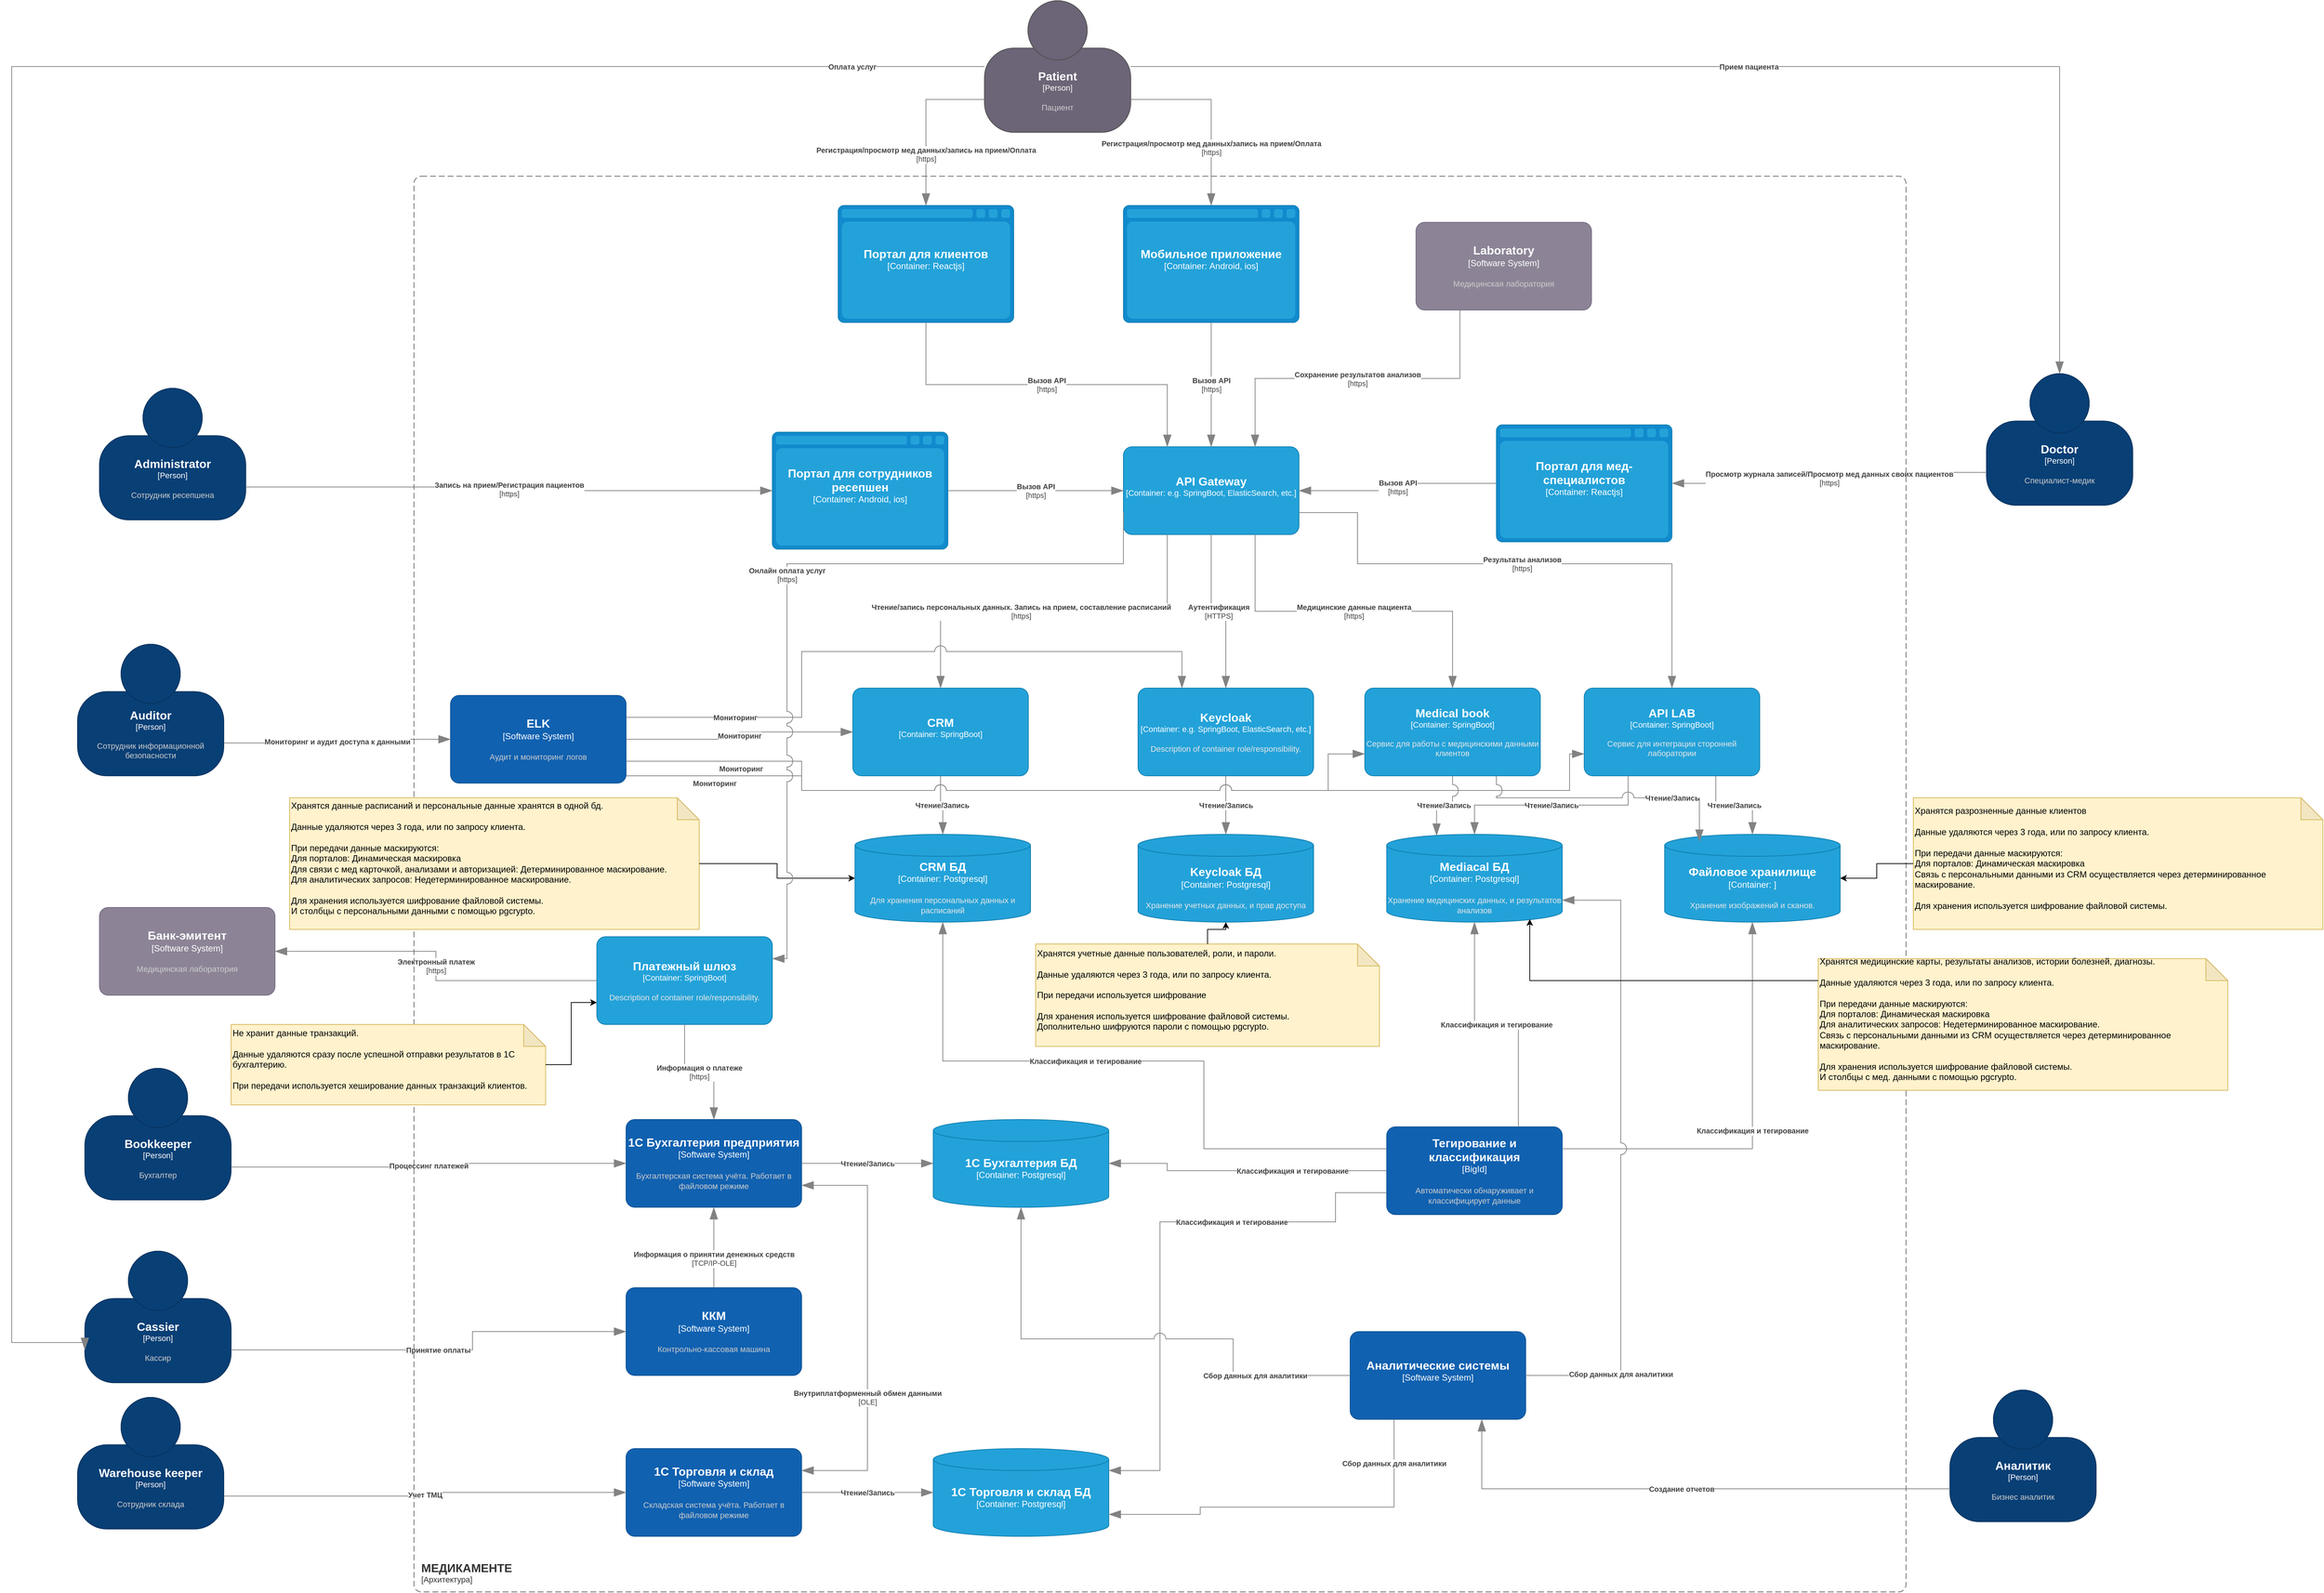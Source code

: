 <mxfile version="26.1.1">
  <diagram name="Страница — 1" id="flqb_vgoVWN2gIgyEzhE">
    <mxGraphModel dx="5971" dy="229" grid="1" gridSize="10" guides="1" tooltips="1" connect="1" arrows="1" fold="1" page="1" pageScale="1" pageWidth="827" pageHeight="1169" math="0" shadow="0">
      <root>
        <mxCell id="0" />
        <mxCell id="1" parent="0" />
        <object placeholders="1" c4Name="Портал для клиентов" c4Type="Container" c4Technology="Reactjs" c4Description="" label="&lt;font style=&quot;font-size: 16px&quot;&gt;&lt;b&gt;%c4Name%&lt;/b&gt;&lt;/font&gt;&lt;div&gt;[%c4Type%:&amp;nbsp;%c4Technology%]&lt;/div&gt;&lt;br&gt;&lt;div&gt;&lt;font style=&quot;font-size: 11px&quot;&gt;&lt;font color=&quot;#E6E6E6&quot;&gt;%c4Description%&lt;/font&gt;&lt;/div&gt;" id="yR60ZXeGKnJjGLE4L_nE-1">
          <mxCell style="shape=mxgraph.c4.webBrowserContainer2;whiteSpace=wrap;html=1;boundedLbl=1;rounded=0;labelBackgroundColor=none;strokeColor=#118ACD;fillColor=#23A2D9;strokeColor=#118ACD;strokeColor2=#0E7DAD;fontSize=12;fontColor=#ffffff;align=center;metaEdit=1;points=[[0.5,0,0],[1,0.25,0],[1,0.5,0],[1,0.75,0],[0.5,1,0],[0,0.75,0],[0,0.5,0],[0,0.25,0]];resizable=0;" vertex="1" parent="1">
            <mxGeometry x="-850" y="2780" width="240" height="160" as="geometry" />
          </mxCell>
        </object>
        <object placeholders="1" c4Name="Мобильное приложение" c4Type="Container" c4Technology="Android, ios" c4Description="" label="&lt;font style=&quot;font-size: 16px&quot;&gt;&lt;b&gt;%c4Name%&lt;/b&gt;&lt;/font&gt;&lt;div&gt;[%c4Type%:&amp;nbsp;%c4Technology%]&lt;/div&gt;&lt;br&gt;&lt;div&gt;&lt;font style=&quot;font-size: 11px&quot;&gt;&lt;font color=&quot;#E6E6E6&quot;&gt;%c4Description%&lt;/font&gt;&lt;/div&gt;" id="yR60ZXeGKnJjGLE4L_nE-2">
          <mxCell style="shape=mxgraph.c4.webBrowserContainer2;whiteSpace=wrap;html=1;boundedLbl=1;rounded=0;labelBackgroundColor=none;strokeColor=#118ACD;fillColor=#23A2D9;strokeColor=#118ACD;strokeColor2=#0E7DAD;fontSize=12;fontColor=#ffffff;align=center;metaEdit=1;points=[[0.5,0,0],[1,0.25,0],[1,0.5,0],[1,0.75,0],[0.5,1,0],[0,0.75,0],[0,0.5,0],[0,0.25,0]];resizable=0;" vertex="1" parent="1">
            <mxGeometry x="-460" y="2780" width="240" height="160" as="geometry" />
          </mxCell>
        </object>
        <object placeholders="1" c4Name="Портал для сотрудников ресепшен" c4Type="Container" c4Technology="Android, ios" c4Description="" label="&lt;font style=&quot;font-size: 16px&quot;&gt;&lt;b&gt;%c4Name%&lt;/b&gt;&lt;/font&gt;&lt;div&gt;[%c4Type%:&amp;nbsp;%c4Technology%]&lt;/div&gt;&lt;br&gt;&lt;div&gt;&lt;font style=&quot;font-size: 11px&quot;&gt;&lt;font color=&quot;#E6E6E6&quot;&gt;%c4Description%&lt;/font&gt;&lt;/div&gt;" id="yR60ZXeGKnJjGLE4L_nE-3">
          <mxCell style="shape=mxgraph.c4.webBrowserContainer2;whiteSpace=wrap;html=1;boundedLbl=1;rounded=0;labelBackgroundColor=none;strokeColor=#118ACD;fillColor=#23A2D9;strokeColor=#118ACD;strokeColor2=#0E7DAD;fontSize=12;fontColor=#ffffff;align=center;metaEdit=1;points=[[0.5,0,0],[1,0.25,0],[1,0.5,0],[1,0.75,0],[0.5,1,0],[0,0.75,0],[0,0.5,0],[0,0.25,0]];resizable=0;" vertex="1" parent="1">
            <mxGeometry x="-940" y="3090" width="240" height="160" as="geometry" />
          </mxCell>
        </object>
        <object placeholders="1" c4Name="CRM" c4Type="Container" c4Technology="SpringBoot" c4Description="" label="&lt;font style=&quot;font-size: 16px&quot;&gt;&lt;b&gt;%c4Name%&lt;/b&gt;&lt;/font&gt;&lt;div&gt;[%c4Type%: %c4Technology%]&lt;/div&gt;&lt;br&gt;&lt;div&gt;&lt;font style=&quot;font-size: 11px&quot;&gt;&lt;font color=&quot;#E6E6E6&quot;&gt;%c4Description%&lt;/font&gt;&lt;/div&gt;" id="yR60ZXeGKnJjGLE4L_nE-5">
          <mxCell style="rounded=1;whiteSpace=wrap;html=1;fontSize=11;labelBackgroundColor=none;fillColor=#23A2D9;fontColor=#ffffff;align=center;arcSize=10;strokeColor=#0E7DAD;metaEdit=1;resizable=0;points=[[0.25,0,0],[0.5,0,0],[0.75,0,0],[1,0.25,0],[1,0.5,0],[1,0.75,0],[0.75,1,0],[0.5,1,0],[0.25,1,0],[0,0.75,0],[0,0.5,0],[0,0.25,0]];" vertex="1" parent="1">
            <mxGeometry x="-830" y="3440" width="240" height="120" as="geometry" />
          </mxCell>
        </object>
        <object placeholders="1" c4Name="API LAB" c4Type="Container" c4Technology="SpringBoot" c4Description="Сервис для интеграции сторонней лаборатории" label="&lt;font style=&quot;font-size: 16px&quot;&gt;&lt;b&gt;%c4Name%&lt;/b&gt;&lt;/font&gt;&lt;div&gt;[%c4Type%: %c4Technology%]&lt;/div&gt;&lt;br&gt;&lt;div&gt;&lt;font style=&quot;font-size: 11px&quot;&gt;&lt;font color=&quot;#E6E6E6&quot;&gt;%c4Description%&lt;/font&gt;&lt;/div&gt;" id="yR60ZXeGKnJjGLE4L_nE-6">
          <mxCell style="rounded=1;whiteSpace=wrap;html=1;fontSize=11;labelBackgroundColor=none;fillColor=#23A2D9;fontColor=#ffffff;align=center;arcSize=10;strokeColor=#0E7DAD;metaEdit=1;resizable=0;points=[[0.25,0,0],[0.5,0,0],[0.75,0,0],[1,0.25,0],[1,0.5,0],[1,0.75,0],[0.75,1,0],[0.5,1,0],[0.25,1,0],[0,0.75,0],[0,0.5,0],[0,0.25,0]];" vertex="1" parent="1">
            <mxGeometry x="170" y="3440" width="240" height="120" as="geometry" />
          </mxCell>
        </object>
        <object placeholders="1" c4Name="Портал для мед-специалистов" c4Type="Container" c4Technology="Reactjs" c4Description="" label="&lt;font style=&quot;font-size: 16px&quot;&gt;&lt;b&gt;%c4Name%&lt;/b&gt;&lt;/font&gt;&lt;div&gt;[%c4Type%:&amp;nbsp;%c4Technology%]&lt;/div&gt;&lt;br&gt;&lt;div&gt;&lt;font style=&quot;font-size: 11px&quot;&gt;&lt;font color=&quot;#E6E6E6&quot;&gt;%c4Description%&lt;/font&gt;&lt;/div&gt;" id="yR60ZXeGKnJjGLE4L_nE-7">
          <mxCell style="shape=mxgraph.c4.webBrowserContainer2;whiteSpace=wrap;html=1;boundedLbl=1;rounded=0;labelBackgroundColor=none;strokeColor=#118ACD;fillColor=#23A2D9;strokeColor=#118ACD;strokeColor2=#0E7DAD;fontSize=12;fontColor=#ffffff;align=center;metaEdit=1;points=[[0.5,0,0],[1,0.25,0],[1,0.5,0],[1,0.75,0],[0.5,1,0],[0,0.75,0],[0,0.5,0],[0,0.25,0]];resizable=0;" vertex="1" parent="1">
            <mxGeometry x="50" y="3080" width="240" height="160" as="geometry" />
          </mxCell>
        </object>
        <object placeholders="1" c4Name="Laboratory" c4Type="Software System" c4Description="Медицинская лаборатория" label="&lt;font style=&quot;font-size: 16px&quot;&gt;&lt;b&gt;%c4Name%&lt;/b&gt;&lt;/font&gt;&lt;div&gt;[%c4Type%]&lt;/div&gt;&lt;br&gt;&lt;div&gt;&lt;font style=&quot;font-size: 11px&quot;&gt;&lt;font color=&quot;#cccccc&quot;&gt;%c4Description%&lt;/font&gt;&lt;/div&gt;" id="yR60ZXeGKnJjGLE4L_nE-9">
          <mxCell style="rounded=1;whiteSpace=wrap;html=1;labelBackgroundColor=none;fillColor=#8C8496;fontColor=#ffffff;align=center;arcSize=10;strokeColor=#736782;metaEdit=1;resizable=0;points=[[0.25,0,0],[0.5,0,0],[0.75,0,0],[1,0.25,0],[1,0.5,0],[1,0.75,0],[0.75,1,0],[0.5,1,0],[0.25,1,0],[0,0.75,0],[0,0.5,0],[0,0.25,0]];" vertex="1" parent="1">
            <mxGeometry x="-60" y="2803" width="240" height="120" as="geometry" />
          </mxCell>
        </object>
        <object placeholders="1" c4Name="Платежный шлюз" c4Type="Container" c4Technology="SpringBoot" c4Description="Description of container role/responsibility." label="&lt;font style=&quot;font-size: 16px&quot;&gt;&lt;b&gt;%c4Name%&lt;/b&gt;&lt;/font&gt;&lt;div&gt;[%c4Type%: %c4Technology%]&lt;/div&gt;&lt;br&gt;&lt;div&gt;&lt;font style=&quot;font-size: 11px&quot;&gt;&lt;font color=&quot;#E6E6E6&quot;&gt;%c4Description%&lt;/font&gt;&lt;/div&gt;" id="yR60ZXeGKnJjGLE4L_nE-10">
          <mxCell style="rounded=1;whiteSpace=wrap;html=1;fontSize=11;labelBackgroundColor=none;fillColor=#23A2D9;fontColor=#ffffff;align=center;arcSize=10;strokeColor=#0E7DAD;metaEdit=1;resizable=0;points=[[0.25,0,0],[0.5,0,0],[0.75,0,0],[1,0.25,0],[1,0.5,0],[1,0.75,0],[0.75,1,0],[0.5,1,0],[0.25,1,0],[0,0.75,0],[0,0.5,0],[0,0.25,0]];" vertex="1" parent="1">
            <mxGeometry x="-1180" y="3780" width="240" height="120" as="geometry" />
          </mxCell>
        </object>
        <object placeholders="1" c4Name="CRM БД" c4Type="Container" c4Technology="Postgresql" c4Description="Для хранения персональных данных и расписаний" label="&lt;font style=&quot;font-size: 16px&quot;&gt;&lt;b&gt;%c4Name%&lt;/b&gt;&lt;/font&gt;&lt;div&gt;[%c4Type%:&amp;nbsp;%c4Technology%]&lt;/div&gt;&lt;br&gt;&lt;div&gt;&lt;font style=&quot;font-size: 11px&quot;&gt;&lt;font color=&quot;#E6E6E6&quot;&gt;%c4Description%&lt;/font&gt;&lt;/div&gt;" id="yR60ZXeGKnJjGLE4L_nE-11">
          <mxCell style="shape=cylinder3;size=15;whiteSpace=wrap;html=1;boundedLbl=1;rounded=0;labelBackgroundColor=none;fillColor=#23A2D9;fontSize=12;fontColor=#ffffff;align=center;strokeColor=#0E7DAD;metaEdit=1;points=[[0.5,0,0],[1,0.25,0],[1,0.5,0],[1,0.75,0],[0.5,1,0],[0,0.75,0],[0,0.5,0],[0,0.25,0]];resizable=0;" vertex="1" parent="1">
            <mxGeometry x="-827" y="3640" width="240" height="120" as="geometry" />
          </mxCell>
        </object>
        <object placeholders="1" c4Name="Файловое хранилище" c4Type="Container" c4Technology="" c4Description="Хранение изображений и сканов." label="&lt;font style=&quot;font-size: 16px&quot;&gt;&lt;b&gt;%c4Name%&lt;/b&gt;&lt;/font&gt;&lt;div&gt;[%c4Type%:&amp;nbsp;%c4Technology%]&lt;/div&gt;&lt;br&gt;&lt;div&gt;&lt;font style=&quot;font-size: 11px&quot;&gt;&lt;font color=&quot;#E6E6E6&quot;&gt;%c4Description%&lt;/font&gt;&lt;/div&gt;" id="yR60ZXeGKnJjGLE4L_nE-13">
          <mxCell style="shape=cylinder3;size=15;whiteSpace=wrap;html=1;boundedLbl=1;rounded=0;labelBackgroundColor=none;fillColor=#23A2D9;fontSize=12;fontColor=#ffffff;align=center;strokeColor=#0E7DAD;metaEdit=1;points=[[0.5,0,0],[1,0.25,0],[1,0.5,0],[1,0.75,0],[0.5,1,0],[0,0.75,0],[0,0.5,0],[0,0.25,0]];resizable=0;" vertex="1" parent="1">
            <mxGeometry x="280" y="3640" width="240" height="120" as="geometry" />
          </mxCell>
        </object>
        <object placeholders="1" c4Name="API Gateway" c4Type="Container" c4Technology="e.g. SpringBoot, ElasticSearch, etc." c4Description="" label="&lt;font style=&quot;font-size: 16px&quot;&gt;&lt;b&gt;%c4Name%&lt;/b&gt;&lt;/font&gt;&lt;div&gt;[%c4Type%: %c4Technology%]&lt;/div&gt;&lt;br&gt;&lt;div&gt;&lt;font style=&quot;font-size: 11px&quot;&gt;&lt;font color=&quot;#E6E6E6&quot;&gt;%c4Description%&lt;/font&gt;&lt;/div&gt;" id="yR60ZXeGKnJjGLE4L_nE-14">
          <mxCell style="rounded=1;whiteSpace=wrap;html=1;fontSize=11;labelBackgroundColor=none;fillColor=#23A2D9;fontColor=#ffffff;align=center;arcSize=10;strokeColor=#0E7DAD;metaEdit=1;resizable=0;points=[[0.25,0,0],[0.5,0,0],[0.75,0,0],[1,0.25,0],[1,0.5,0],[1,0.75,0],[0.75,1,0],[0.5,1,0],[0.25,1,0],[0,0.75,0],[0,0.5,0],[0,0.25,0]];" vertex="1" parent="1">
            <mxGeometry x="-460" y="3110" width="240" height="120" as="geometry" />
          </mxCell>
        </object>
        <object placeholders="1" c4Name="Mediacal БД" c4Type="Container" c4Technology="Postgresql" c4Description="Хранение медицинских данных, и результатов анализов" label="&lt;font style=&quot;font-size: 16px&quot;&gt;&lt;b&gt;%c4Name%&lt;/b&gt;&lt;/font&gt;&lt;div&gt;[%c4Type%:&amp;nbsp;%c4Technology%]&lt;/div&gt;&lt;br&gt;&lt;div&gt;&lt;font style=&quot;font-size: 11px&quot;&gt;&lt;font color=&quot;#E6E6E6&quot;&gt;%c4Description%&lt;/font&gt;&lt;/div&gt;" id="yR60ZXeGKnJjGLE4L_nE-16">
          <mxCell style="shape=cylinder3;size=15;whiteSpace=wrap;html=1;boundedLbl=1;rounded=0;labelBackgroundColor=none;fillColor=#23A2D9;fontSize=12;fontColor=#ffffff;align=center;strokeColor=#0E7DAD;metaEdit=1;points=[[0.5,0,0],[1,0.25,0],[1,0.5,0],[1,0.75,0],[0.5,1,0],[0,0.75,0],[0,0.5,0],[0,0.25,0]];resizable=0;" vertex="1" parent="1">
            <mxGeometry x="-100" y="3640" width="240" height="120" as="geometry" />
          </mxCell>
        </object>
        <object placeholders="1" c4Name="1C Бухгалтерия БД" c4Type="Container" c4Technology="Postgresql" c4Description="" label="&lt;font style=&quot;font-size: 16px&quot;&gt;&lt;b&gt;%c4Name%&lt;/b&gt;&lt;/font&gt;&lt;div&gt;[%c4Type%:&amp;nbsp;%c4Technology%]&lt;/div&gt;&lt;br&gt;&lt;div&gt;&lt;font style=&quot;font-size: 11px&quot;&gt;&lt;font color=&quot;#E6E6E6&quot;&gt;%c4Description%&lt;/font&gt;&lt;/div&gt;" id="yR60ZXeGKnJjGLE4L_nE-17">
          <mxCell style="shape=cylinder3;size=15;whiteSpace=wrap;html=1;boundedLbl=1;rounded=0;labelBackgroundColor=none;fillColor=#23A2D9;fontSize=12;fontColor=#ffffff;align=center;strokeColor=#0E7DAD;metaEdit=1;points=[[0.5,0,0],[1,0.25,0],[1,0.5,0],[1,0.75,0],[0.5,1,0],[0,0.75,0],[0,0.5,0],[0,0.25,0]];resizable=0;" vertex="1" parent="1">
            <mxGeometry x="-720" y="4030" width="240" height="120" as="geometry" />
          </mxCell>
        </object>
        <object placeholders="1" c4Name="1C Торговля и склад БД" c4Type="Container" c4Technology="Postgresql" c4Description="" label="&lt;font style=&quot;font-size: 16px&quot;&gt;&lt;b&gt;%c4Name%&lt;/b&gt;&lt;/font&gt;&lt;div&gt;[%c4Type%:&amp;nbsp;%c4Technology%]&lt;/div&gt;&lt;br&gt;&lt;div&gt;&lt;font style=&quot;font-size: 11px&quot;&gt;&lt;font color=&quot;#E6E6E6&quot;&gt;%c4Description%&lt;/font&gt;&lt;/div&gt;" id="yR60ZXeGKnJjGLE4L_nE-18">
          <mxCell style="shape=cylinder3;size=15;whiteSpace=wrap;html=1;boundedLbl=1;rounded=0;labelBackgroundColor=none;fillColor=#23A2D9;fontSize=12;fontColor=#ffffff;align=center;strokeColor=#0E7DAD;metaEdit=1;points=[[0.5,0,0],[1,0.25,0],[1,0.5,0],[1,0.75,0],[0.5,1,0],[0,0.75,0],[0,0.5,0],[0,0.25,0]];resizable=0;" vertex="1" parent="1">
            <mxGeometry x="-720" y="4480" width="240" height="120" as="geometry" />
          </mxCell>
        </object>
        <object placeholders="1" c4Name="Keycloak" c4Type="Container" c4Technology="e.g. SpringBoot, ElasticSearch, etc." c4Description="Description of container role/responsibility." label="&lt;font style=&quot;font-size: 16px&quot;&gt;&lt;b&gt;%c4Name%&lt;/b&gt;&lt;/font&gt;&lt;div&gt;[%c4Type%: %c4Technology%]&lt;/div&gt;&lt;br&gt;&lt;div&gt;&lt;font style=&quot;font-size: 11px&quot;&gt;&lt;font color=&quot;#E6E6E6&quot;&gt;%c4Description%&lt;/font&gt;&lt;/div&gt;" id="yR60ZXeGKnJjGLE4L_nE-19">
          <mxCell style="rounded=1;whiteSpace=wrap;html=1;fontSize=11;labelBackgroundColor=none;fillColor=#23A2D9;fontColor=#ffffff;align=center;arcSize=10;strokeColor=#0E7DAD;metaEdit=1;resizable=0;points=[[0.25,0,0],[0.5,0,0],[0.75,0,0],[1,0.25,0],[1,0.5,0],[1,0.75,0],[0.75,1,0],[0.5,1,0],[0.25,1,0],[0,0.75,0],[0,0.5,0],[0,0.25,0]];" vertex="1" parent="1">
            <mxGeometry x="-440" y="3440" width="240" height="120" as="geometry" />
          </mxCell>
        </object>
        <object placeholders="1" c4Name="Keycloak БД" c4Type="Container" c4Technology="Postgresql" c4Description="Хранение учетных данных, и прав доступа" label="&lt;font style=&quot;font-size: 16px&quot;&gt;&lt;b&gt;%c4Name%&lt;/b&gt;&lt;/font&gt;&lt;div&gt;[%c4Type%:&amp;nbsp;%c4Technology%]&lt;/div&gt;&lt;br&gt;&lt;div&gt;&lt;font style=&quot;font-size: 11px&quot;&gt;&lt;font color=&quot;#E6E6E6&quot;&gt;%c4Description%&lt;/font&gt;&lt;/div&gt;" id="yR60ZXeGKnJjGLE4L_nE-20">
          <mxCell style="shape=cylinder3;size=15;whiteSpace=wrap;html=1;boundedLbl=1;rounded=0;labelBackgroundColor=none;fillColor=#23A2D9;fontSize=12;fontColor=#ffffff;align=center;strokeColor=#0E7DAD;metaEdit=1;points=[[0.5,0,0],[1,0.25,0],[1,0.5,0],[1,0.75,0],[0.5,1,0],[0,0.75,0],[0,0.5,0],[0,0.25,0]];resizable=0;" vertex="1" parent="1">
            <mxGeometry x="-440" y="3640" width="240" height="120" as="geometry" />
          </mxCell>
        </object>
        <object placeholders="1" c4Name="1C Торговля и склад" c4Type="Software System" c4Description="Складская система учёта. Работает в файловом режиме" label="&lt;font style=&quot;font-size: 16px&quot;&gt;&lt;b&gt;%c4Name%&lt;/b&gt;&lt;/font&gt;&lt;div&gt;[%c4Type%]&lt;/div&gt;&lt;br&gt;&lt;div&gt;&lt;font style=&quot;font-size: 11px&quot;&gt;&lt;font color=&quot;#cccccc&quot;&gt;%c4Description%&lt;/font&gt;&lt;/div&gt;" id="yR60ZXeGKnJjGLE4L_nE-47">
          <mxCell style="rounded=1;whiteSpace=wrap;html=1;labelBackgroundColor=none;fillColor=#1061B0;fontColor=#ffffff;align=center;arcSize=10;strokeColor=#0D5091;metaEdit=1;resizable=0;points=[[0.25,0,0],[0.5,0,0],[0.75,0,0],[1,0.25,0],[1,0.5,0],[1,0.75,0],[0.75,1,0],[0.5,1,0],[0.25,1,0],[0,0.75,0],[0,0.5,0],[0,0.25,0]];" vertex="1" parent="1">
            <mxGeometry x="-1140" y="4480" width="240" height="120" as="geometry" />
          </mxCell>
        </object>
        <object placeholders="1" c4Name="1C Бухгалтерия предприятия" c4Type="Software System" c4Description="Бухгалтерская система учёта. Работает в файловом режиме" label="&lt;font style=&quot;font-size: 16px&quot;&gt;&lt;b&gt;%c4Name%&lt;/b&gt;&lt;/font&gt;&lt;div&gt;[%c4Type%]&lt;/div&gt;&lt;br&gt;&lt;div&gt;&lt;font style=&quot;font-size: 11px&quot;&gt;&lt;font color=&quot;#cccccc&quot;&gt;%c4Description%&lt;/font&gt;&lt;/div&gt;" id="yR60ZXeGKnJjGLE4L_nE-48">
          <mxCell style="rounded=1;whiteSpace=wrap;html=1;labelBackgroundColor=none;fillColor=#1061B0;fontColor=#ffffff;align=center;arcSize=10;strokeColor=#0D5091;metaEdit=1;resizable=0;points=[[0.25,0,0],[0.5,0,0],[0.75,0,0],[1,0.25,0],[1,0.5,0],[1,0.75,0],[0.75,1,0],[0.5,1,0],[0.25,1,0],[0,0.75,0],[0,0.5,0],[0,0.25,0]];" vertex="1" parent="1">
            <mxGeometry x="-1140" y="4030" width="240" height="120" as="geometry" />
          </mxCell>
        </object>
        <object placeholders="1" c4Name="Банк-эмитент" c4Type="Software System" c4Description="Медицинская лаборатория" label="&lt;font style=&quot;font-size: 16px&quot;&gt;&lt;b&gt;%c4Name%&lt;/b&gt;&lt;/font&gt;&lt;div&gt;[%c4Type%]&lt;/div&gt;&lt;br&gt;&lt;div&gt;&lt;font style=&quot;font-size: 11px&quot;&gt;&lt;font color=&quot;#cccccc&quot;&gt;%c4Description%&lt;/font&gt;&lt;/div&gt;" id="yR60ZXeGKnJjGLE4L_nE-49">
          <mxCell style="rounded=1;whiteSpace=wrap;html=1;labelBackgroundColor=none;fillColor=#8C8496;fontColor=#ffffff;align=center;arcSize=10;strokeColor=#736782;metaEdit=1;resizable=0;points=[[0.25,0,0],[0.5,0,0],[0.75,0,0],[1,0.25,0],[1,0.5,0],[1,0.75,0],[0.75,1,0],[0.5,1,0],[0.25,1,0],[0,0.75,0],[0,0.5,0],[0,0.25,0]];" vertex="1" parent="1">
            <mxGeometry x="-1860" y="3740" width="240" height="120" as="geometry" />
          </mxCell>
        </object>
        <object placeholders="1" c4Name="Warehouse keeper" c4Type="Person" c4Description="Сотрудник склада" label="&lt;font style=&quot;font-size: 16px&quot;&gt;&lt;b&gt;%c4Name%&lt;/b&gt;&lt;/font&gt;&lt;div&gt;[%c4Type%]&lt;/div&gt;&lt;br&gt;&lt;div&gt;&lt;font style=&quot;font-size: 11px&quot;&gt;&lt;font color=&quot;#cccccc&quot;&gt;%c4Description%&lt;/font&gt;&lt;/div&gt;" id="yR60ZXeGKnJjGLE4L_nE-50">
          <mxCell style="html=1;fontSize=11;dashed=0;whiteSpace=wrap;fillColor=#083F75;strokeColor=#06315C;fontColor=#ffffff;shape=mxgraph.c4.person2;align=center;metaEdit=1;points=[[0.5,0,0],[1,0.5,0],[1,0.75,0],[0.75,1,0],[0.5,1,0],[0.25,1,0],[0,0.75,0],[0,0.5,0]];resizable=0;" vertex="1" parent="1">
            <mxGeometry x="-1890" y="4410" width="200" height="180" as="geometry" />
          </mxCell>
        </object>
        <object placeholders="1" c4Name="Bookkeeper" c4Type="Person" c4Description="Бухгалтер" label="&lt;font style=&quot;font-size: 16px&quot;&gt;&lt;b&gt;%c4Name%&lt;/b&gt;&lt;/font&gt;&lt;div&gt;[%c4Type%]&lt;/div&gt;&lt;br&gt;&lt;div&gt;&lt;font style=&quot;font-size: 11px&quot;&gt;&lt;font color=&quot;#cccccc&quot;&gt;%c4Description%&lt;/font&gt;&lt;/div&gt;" id="yR60ZXeGKnJjGLE4L_nE-51">
          <mxCell style="html=1;fontSize=11;dashed=0;whiteSpace=wrap;fillColor=#083F75;strokeColor=#06315C;fontColor=#ffffff;shape=mxgraph.c4.person2;align=center;metaEdit=1;points=[[0.5,0,0],[1,0.5,0],[1,0.75,0],[0.75,1,0],[0.5,1,0],[0.25,1,0],[0,0.75,0],[0,0.5,0]];resizable=0;" vertex="1" parent="1">
            <mxGeometry x="-1880" y="3960" width="200" height="180" as="geometry" />
          </mxCell>
        </object>
        <object placeholders="1" c4Name="ККМ" c4Type="Software System" c4Description="Контрольно-кассовая машина" label="&lt;font style=&quot;font-size: 16px&quot;&gt;&lt;b&gt;%c4Name%&lt;/b&gt;&lt;/font&gt;&lt;div&gt;[%c4Type%]&lt;/div&gt;&lt;br&gt;&lt;div&gt;&lt;font style=&quot;font-size: 11px&quot;&gt;&lt;font color=&quot;#cccccc&quot;&gt;%c4Description%&lt;/font&gt;&lt;/div&gt;" id="yR60ZXeGKnJjGLE4L_nE-52">
          <mxCell style="rounded=1;whiteSpace=wrap;html=1;labelBackgroundColor=none;fillColor=#1061B0;fontColor=#ffffff;align=center;arcSize=10;strokeColor=#0D5091;metaEdit=1;resizable=0;points=[[0.25,0,0],[0.5,0,0],[0.75,0,0],[1,0.25,0],[1,0.5,0],[1,0.75,0],[0.75,1,0],[0.5,1,0],[0.25,1,0],[0,0.75,0],[0,0.5,0],[0,0.25,0]];" vertex="1" parent="1">
            <mxGeometry x="-1140" y="4260" width="240" height="120" as="geometry" />
          </mxCell>
        </object>
        <object placeholders="1" c4Name="Cassier" c4Type="Person" c4Description="Кассир" label="&lt;font style=&quot;font-size: 16px&quot;&gt;&lt;b&gt;%c4Name%&lt;/b&gt;&lt;/font&gt;&lt;div&gt;[%c4Type%]&lt;/div&gt;&lt;br&gt;&lt;div&gt;&lt;font style=&quot;font-size: 11px&quot;&gt;&lt;font color=&quot;#cccccc&quot;&gt;%c4Description%&lt;/font&gt;&lt;/div&gt;" id="yR60ZXeGKnJjGLE4L_nE-53">
          <mxCell style="html=1;fontSize=11;dashed=0;whiteSpace=wrap;fillColor=#083F75;strokeColor=#06315C;fontColor=#ffffff;shape=mxgraph.c4.person2;align=center;metaEdit=1;points=[[0.5,0,0],[1,0.5,0],[1,0.75,0],[0.75,1,0],[0.5,1,0],[0.25,1,0],[0,0.75,0],[0,0.5,0]];resizable=0;" vertex="1" parent="1">
            <mxGeometry x="-1880" y="4210" width="200" height="180" as="geometry" />
          </mxCell>
        </object>
        <object placeholders="1" c4Name="Patient" c4Type="Person" c4Description="Пациент" label="&lt;font style=&quot;font-size: 16px&quot;&gt;&lt;b&gt;%c4Name%&lt;/b&gt;&lt;/font&gt;&lt;div&gt;[%c4Type%]&lt;/div&gt;&lt;br&gt;&lt;div&gt;&lt;font style=&quot;font-size: 11px&quot;&gt;&lt;font color=&quot;#cccccc&quot;&gt;%c4Description%&lt;/font&gt;&lt;/div&gt;" id="yR60ZXeGKnJjGLE4L_nE-54">
          <mxCell style="html=1;fontSize=11;dashed=0;whiteSpace=wrap;fillColor=#6C6477;strokeColor=#4D4D4D;fontColor=#ffffff;shape=mxgraph.c4.person2;align=center;metaEdit=1;points=[[0.5,0,0],[1,0.5,0],[1,0.75,0],[0.75,1,0],[0.5,1,0],[0.25,1,0],[0,0.75,0],[0,0.5,0]];resizable=0;" vertex="1" parent="1">
            <mxGeometry x="-650" y="2500" width="200" height="180" as="geometry" />
          </mxCell>
        </object>
        <object placeholders="1" c4Name="Doctor" c4Type="Person" c4Description="Специалист-медик" label="&lt;font style=&quot;font-size: 16px&quot;&gt;&lt;b&gt;%c4Name%&lt;/b&gt;&lt;/font&gt;&lt;div&gt;[%c4Type%]&lt;/div&gt;&lt;br&gt;&lt;div&gt;&lt;font style=&quot;font-size: 11px&quot;&gt;&lt;font color=&quot;#cccccc&quot;&gt;%c4Description%&lt;/font&gt;&lt;/div&gt;" id="yR60ZXeGKnJjGLE4L_nE-55">
          <mxCell style="html=1;fontSize=11;dashed=0;whiteSpace=wrap;fillColor=#083F75;strokeColor=#06315C;fontColor=#ffffff;shape=mxgraph.c4.person2;align=center;metaEdit=1;points=[[0.5,0,0],[1,0.5,0],[1,0.75,0],[0.75,1,0],[0.5,1,0],[0.25,1,0],[0,0.75,0],[0,0.5,0]];resizable=0;" vertex="1" parent="1">
            <mxGeometry x="720" y="3010" width="200" height="180" as="geometry" />
          </mxCell>
        </object>
        <object placeholders="1" c4Name="Administrator" c4Type="Person" c4Description="Сотрудник ресепшена" label="&lt;font style=&quot;font-size: 16px&quot;&gt;&lt;b&gt;%c4Name%&lt;/b&gt;&lt;/font&gt;&lt;div&gt;[%c4Type%]&lt;/div&gt;&lt;br&gt;&lt;div&gt;&lt;font style=&quot;font-size: 11px&quot;&gt;&lt;font color=&quot;#cccccc&quot;&gt;%c4Description%&lt;/font&gt;&lt;/div&gt;" id="yR60ZXeGKnJjGLE4L_nE-56">
          <mxCell style="html=1;fontSize=11;dashed=0;whiteSpace=wrap;fillColor=#083F75;strokeColor=#06315C;fontColor=#ffffff;shape=mxgraph.c4.person2;align=center;metaEdit=1;points=[[0.5,0,0],[1,0.5,0],[1,0.75,0],[0.75,1,0],[0.5,1,0],[0.25,1,0],[0,0.75,0],[0,0.5,0]];resizable=0;" vertex="1" parent="1">
            <mxGeometry x="-1860" y="3030" width="200" height="180" as="geometry" />
          </mxCell>
        </object>
        <object placeholders="1" c4Name="Тегирование и классификация" c4Type="BigId" c4Description="Автоматически обнаруживает и классифицирует данные" label="&lt;font style=&quot;font-size: 16px&quot;&gt;&lt;b&gt;%c4Name%&lt;/b&gt;&lt;/font&gt;&lt;div&gt;[%c4Type%]&lt;/div&gt;&lt;br&gt;&lt;div&gt;&lt;font style=&quot;font-size: 11px&quot;&gt;&lt;font color=&quot;#cccccc&quot;&gt;%c4Description%&lt;/font&gt;&lt;/div&gt;" id="yR60ZXeGKnJjGLE4L_nE-57">
          <mxCell style="rounded=1;whiteSpace=wrap;html=1;labelBackgroundColor=none;fillColor=#1061B0;fontColor=#ffffff;align=center;arcSize=10;strokeColor=#0D5091;metaEdit=1;resizable=0;points=[[0.25,0,0],[0.5,0,0],[0.75,0,0],[1,0.25,0],[1,0.5,0],[1,0.75,0],[0.75,1,0],[0.5,1,0],[0.25,1,0],[0,0.75,0],[0,0.5,0],[0,0.25,0]];" vertex="1" parent="1">
            <mxGeometry x="-100" y="4040" width="240" height="120" as="geometry" />
          </mxCell>
        </object>
        <object placeholders="1" c4Name="ELK" c4Type="Software System" c4Description="Аудит и мониторинг логов" label="&lt;font style=&quot;font-size: 16px&quot;&gt;&lt;b&gt;%c4Name%&lt;/b&gt;&lt;/font&gt;&lt;div&gt;[%c4Type%]&lt;/div&gt;&lt;br&gt;&lt;div&gt;&lt;font style=&quot;font-size: 11px&quot;&gt;&lt;font color=&quot;#cccccc&quot;&gt;%c4Description%&lt;/font&gt;&lt;/div&gt;" id="yR60ZXeGKnJjGLE4L_nE-59">
          <mxCell style="rounded=1;whiteSpace=wrap;html=1;labelBackgroundColor=none;fillColor=#1061B0;fontColor=#ffffff;align=center;arcSize=10;strokeColor=#0D5091;metaEdit=1;resizable=0;points=[[0.25,0,0],[0.5,0,0],[0.75,0,0],[1,0.25,0],[1,0.5,0],[1,0.75,0],[0.75,1,0],[0.5,1,0],[0.25,1,0],[0,0.75,0],[0,0.5,0],[0,0.25,0]];" vertex="1" parent="1">
            <mxGeometry x="-1380" y="3450" width="240" height="120" as="geometry" />
          </mxCell>
        </object>
        <object placeholders="1" c4Name="Аналитические системы" c4Type="Software System" c4Description="" label="&lt;font style=&quot;font-size: 16px&quot;&gt;&lt;b&gt;%c4Name%&lt;/b&gt;&lt;/font&gt;&lt;div&gt;[%c4Type%]&lt;/div&gt;&lt;br&gt;&lt;div&gt;&lt;font style=&quot;font-size: 11px&quot;&gt;&lt;font color=&quot;#cccccc&quot;&gt;%c4Description%&lt;/font&gt;&lt;/div&gt;" id="yR60ZXeGKnJjGLE4L_nE-60">
          <mxCell style="rounded=1;whiteSpace=wrap;html=1;labelBackgroundColor=none;fillColor=#1061B0;fontColor=#ffffff;align=center;arcSize=10;strokeColor=#0D5091;metaEdit=1;resizable=0;points=[[0.25,0,0],[0.5,0,0],[0.75,0,0],[1,0.25,0],[1,0.5,0],[1,0.75,0],[0.75,1,0],[0.5,1,0],[0.25,1,0],[0,0.75,0],[0,0.5,0],[0,0.25,0]];" vertex="1" parent="1">
            <mxGeometry x="-150" y="4320" width="240" height="120" as="geometry" />
          </mxCell>
        </object>
        <object placeholders="1" c4Type="Relationship" c4Technology="https" c4Description="Запись на прием/Регистрация пациентов" label="&lt;div style=&quot;text-align: left&quot;&gt;&lt;div style=&quot;text-align: center&quot;&gt;&lt;b&gt;%c4Description%&lt;/b&gt;&lt;/div&gt;&lt;div style=&quot;text-align: center&quot;&gt;[%c4Technology%]&lt;/div&gt;&lt;/div&gt;" id="yR60ZXeGKnJjGLE4L_nE-63">
          <mxCell style="endArrow=blockThin;html=1;fontSize=10;fontColor=#404040;strokeWidth=1;endFill=1;strokeColor=#828282;elbow=vertical;metaEdit=1;endSize=14;startSize=14;jumpStyle=arc;jumpSize=16;rounded=0;edgeStyle=orthogonalEdgeStyle;exitX=1;exitY=0.75;exitDx=0;exitDy=0;exitPerimeter=0;entryX=0;entryY=0.5;entryDx=0;entryDy=0;entryPerimeter=0;" edge="1" parent="1" source="yR60ZXeGKnJjGLE4L_nE-56" target="yR60ZXeGKnJjGLE4L_nE-3">
            <mxGeometry width="240" relative="1" as="geometry">
              <mxPoint x="-1230" y="3159.17" as="sourcePoint" />
              <mxPoint x="-990" y="3159.17" as="targetPoint" />
            </mxGeometry>
          </mxCell>
        </object>
        <object placeholders="1" c4Type="Relationship" c4Technology="https" c4Description="Регистрация/просмотр мед данных/запись на прием/Оплата" label="&lt;div style=&quot;text-align: left&quot;&gt;&lt;div style=&quot;text-align: center&quot;&gt;&lt;b&gt;%c4Description%&lt;/b&gt;&lt;/div&gt;&lt;div style=&quot;text-align: center&quot;&gt;[%c4Technology%]&lt;/div&gt;&lt;/div&gt;" id="yR60ZXeGKnJjGLE4L_nE-65">
          <mxCell style="endArrow=blockThin;html=1;fontSize=10;fontColor=#404040;strokeWidth=1;endFill=1;strokeColor=#828282;elbow=vertical;metaEdit=1;endSize=14;startSize=14;jumpStyle=arc;jumpSize=16;rounded=0;edgeStyle=orthogonalEdgeStyle;exitX=0;exitY=0.75;exitDx=0;exitDy=0;exitPerimeter=0;entryX=0.5;entryY=0;entryDx=0;entryDy=0;entryPerimeter=0;" edge="1" parent="1" source="yR60ZXeGKnJjGLE4L_nE-54" target="yR60ZXeGKnJjGLE4L_nE-1">
            <mxGeometry x="0.378" width="240" relative="1" as="geometry">
              <mxPoint x="-810" y="2900" as="sourcePoint" />
              <mxPoint x="-570" y="2900" as="targetPoint" />
              <mxPoint as="offset" />
            </mxGeometry>
          </mxCell>
        </object>
        <object placeholders="1" c4Type="Relationship" c4Technology="https" c4Description="Регистрация/просмотр мед данных/запись на прием/Оплата" label="&lt;div style=&quot;text-align: left&quot;&gt;&lt;div style=&quot;text-align: center&quot;&gt;&lt;b&gt;%c4Description%&lt;/b&gt;&lt;/div&gt;&lt;div style=&quot;text-align: center&quot;&gt;[%c4Technology%]&lt;/div&gt;&lt;/div&gt;" id="yR60ZXeGKnJjGLE4L_nE-66">
          <mxCell style="endArrow=blockThin;html=1;fontSize=10;fontColor=#404040;strokeWidth=1;endFill=1;strokeColor=#828282;elbow=vertical;metaEdit=1;endSize=14;startSize=14;jumpStyle=arc;jumpSize=16;rounded=0;edgeStyle=orthogonalEdgeStyle;exitX=1;exitY=0.75;exitDx=0;exitDy=0;exitPerimeter=0;entryX=0.5;entryY=0;entryDx=0;entryDy=0;entryPerimeter=0;" edge="1" parent="1" source="yR60ZXeGKnJjGLE4L_nE-54" target="yR60ZXeGKnJjGLE4L_nE-2">
            <mxGeometry x="0.378" width="240" relative="1" as="geometry">
              <mxPoint x="-270" y="2630" as="sourcePoint" />
              <mxPoint x="-350" y="2775" as="targetPoint" />
              <mxPoint as="offset" />
            </mxGeometry>
          </mxCell>
        </object>
        <object placeholders="1" c4Type="Relationship" c4Technology="https" c4Description="Просмотр журнала записей/Просмотр мед данных своих пациентов" label="&lt;div style=&quot;text-align: left&quot;&gt;&lt;div style=&quot;text-align: center&quot;&gt;&lt;b&gt;%c4Description%&lt;/b&gt;&lt;/div&gt;&lt;div style=&quot;text-align: center&quot;&gt;[%c4Technology%]&lt;/div&gt;&lt;/div&gt;" id="yR60ZXeGKnJjGLE4L_nE-68">
          <mxCell style="endArrow=blockThin;html=1;fontSize=10;fontColor=#404040;strokeWidth=1;endFill=1;strokeColor=#828282;elbow=vertical;metaEdit=1;endSize=14;startSize=14;jumpStyle=arc;jumpSize=16;rounded=0;edgeStyle=orthogonalEdgeStyle;entryX=1;entryY=0.5;entryDx=0;entryDy=0;entryPerimeter=0;exitX=0;exitY=0.75;exitDx=0;exitDy=0;exitPerimeter=0;" edge="1" parent="1" source="yR60ZXeGKnJjGLE4L_nE-55" target="yR60ZXeGKnJjGLE4L_nE-7">
            <mxGeometry width="240" relative="1" as="geometry">
              <mxPoint x="320" y="3270" as="sourcePoint" />
              <mxPoint x="560" y="3270" as="targetPoint" />
            </mxGeometry>
          </mxCell>
        </object>
        <object placeholders="1" c4Type="Relationship" c4Technology="https" c4Description="Вызов API" label="&lt;div style=&quot;text-align: left&quot;&gt;&lt;div style=&quot;text-align: center&quot;&gt;&lt;b&gt;%c4Description%&lt;/b&gt;&lt;/div&gt;&lt;div style=&quot;text-align: center&quot;&gt;[%c4Technology%]&lt;/div&gt;&lt;/div&gt;" id="yR60ZXeGKnJjGLE4L_nE-71">
          <mxCell style="endArrow=blockThin;html=1;fontSize=10;fontColor=#404040;strokeWidth=1;endFill=1;strokeColor=#828282;elbow=vertical;metaEdit=1;endSize=14;startSize=14;jumpStyle=arc;jumpSize=16;rounded=0;edgeStyle=orthogonalEdgeStyle;exitX=1;exitY=0.5;exitDx=0;exitDy=0;exitPerimeter=0;entryX=0;entryY=0.5;entryDx=0;entryDy=0;entryPerimeter=0;" edge="1" parent="1" source="yR60ZXeGKnJjGLE4L_nE-3" target="yR60ZXeGKnJjGLE4L_nE-14">
            <mxGeometry width="240" relative="1" as="geometry">
              <mxPoint x="-640" y="3370" as="sourcePoint" />
              <mxPoint x="-400" y="3370" as="targetPoint" />
            </mxGeometry>
          </mxCell>
        </object>
        <object placeholders="1" c4Type="Relationship" c4Technology="https" c4Description="Вызов API" label="&lt;div style=&quot;text-align: left&quot;&gt;&lt;div style=&quot;text-align: center&quot;&gt;&lt;b&gt;%c4Description%&lt;/b&gt;&lt;/div&gt;&lt;div style=&quot;text-align: center&quot;&gt;[%c4Technology%]&lt;/div&gt;&lt;/div&gt;" id="yR60ZXeGKnJjGLE4L_nE-72">
          <mxCell style="endArrow=blockThin;html=1;fontSize=10;fontColor=#404040;strokeWidth=1;endFill=1;strokeColor=#828282;elbow=vertical;metaEdit=1;endSize=14;startSize=14;jumpStyle=arc;jumpSize=16;rounded=0;edgeStyle=orthogonalEdgeStyle;exitX=0.5;exitY=1;exitDx=0;exitDy=0;exitPerimeter=0;entryX=0.25;entryY=0;entryDx=0;entryDy=0;entryPerimeter=0;" edge="1" parent="1" source="yR60ZXeGKnJjGLE4L_nE-1" target="yR60ZXeGKnJjGLE4L_nE-14">
            <mxGeometry width="240" relative="1" as="geometry">
              <mxPoint x="-690" y="3070" as="sourcePoint" />
              <mxPoint x="-450" y="3070" as="targetPoint" />
            </mxGeometry>
          </mxCell>
        </object>
        <object placeholders="1" c4Type="Relationship" c4Technology="https" c4Description="Вызов API" label="&lt;div style=&quot;text-align: left&quot;&gt;&lt;div style=&quot;text-align: center&quot;&gt;&lt;b&gt;%c4Description%&lt;/b&gt;&lt;/div&gt;&lt;div style=&quot;text-align: center&quot;&gt;[%c4Technology%]&lt;/div&gt;&lt;/div&gt;" id="yR60ZXeGKnJjGLE4L_nE-73">
          <mxCell style="endArrow=blockThin;html=1;fontSize=10;fontColor=#404040;strokeWidth=1;endFill=1;strokeColor=#828282;elbow=vertical;metaEdit=1;endSize=14;startSize=14;jumpStyle=arc;jumpSize=16;rounded=0;edgeStyle=orthogonalEdgeStyle;exitX=0.5;exitY=1;exitDx=0;exitDy=0;exitPerimeter=0;entryX=0.5;entryY=0;entryDx=0;entryDy=0;entryPerimeter=0;" edge="1" parent="1" source="yR60ZXeGKnJjGLE4L_nE-2" target="yR60ZXeGKnJjGLE4L_nE-14">
            <mxGeometry width="240" relative="1" as="geometry">
              <mxPoint x="-350" y="3050" as="sourcePoint" />
              <mxPoint x="-110" y="3050" as="targetPoint" />
            </mxGeometry>
          </mxCell>
        </object>
        <object placeholders="1" c4Type="Relationship" c4Technology="https" c4Description="Вызов API" label="&lt;div style=&quot;text-align: left&quot;&gt;&lt;div style=&quot;text-align: center&quot;&gt;&lt;b&gt;%c4Description%&lt;/b&gt;&lt;/div&gt;&lt;div style=&quot;text-align: center&quot;&gt;[%c4Technology%]&lt;/div&gt;&lt;/div&gt;" id="yR60ZXeGKnJjGLE4L_nE-74">
          <mxCell style="endArrow=blockThin;html=1;fontSize=10;fontColor=#404040;strokeWidth=1;endFill=1;strokeColor=#828282;elbow=vertical;metaEdit=1;endSize=14;startSize=14;jumpStyle=arc;jumpSize=16;rounded=0;edgeStyle=orthogonalEdgeStyle;exitX=0;exitY=0.5;exitDx=0;exitDy=0;exitPerimeter=0;entryX=1;entryY=0.5;entryDx=0;entryDy=0;entryPerimeter=0;" edge="1" parent="1" source="yR60ZXeGKnJjGLE4L_nE-7" target="yR60ZXeGKnJjGLE4L_nE-14">
            <mxGeometry width="240" relative="1" as="geometry">
              <mxPoint x="-80" y="3140" as="sourcePoint" />
              <mxPoint x="-80" y="3310" as="targetPoint" />
            </mxGeometry>
          </mxCell>
        </object>
        <object placeholders="1" c4Type="Relationship" c4Technology="https" c4Description="Сохранение результатов анализов" label="&lt;div style=&quot;text-align: left&quot;&gt;&lt;div style=&quot;text-align: center&quot;&gt;&lt;b&gt;%c4Description%&lt;/b&gt;&lt;/div&gt;&lt;div style=&quot;text-align: center&quot;&gt;[%c4Technology%]&lt;/div&gt;&lt;/div&gt;" id="yR60ZXeGKnJjGLE4L_nE-75">
          <mxCell style="endArrow=blockThin;html=1;fontSize=10;fontColor=#404040;strokeWidth=1;endFill=1;strokeColor=#828282;elbow=vertical;metaEdit=1;endSize=14;startSize=14;jumpStyle=arc;jumpSize=16;rounded=0;edgeStyle=orthogonalEdgeStyle;exitX=0.25;exitY=1;exitDx=0;exitDy=0;exitPerimeter=0;entryX=0.75;entryY=0;entryDx=0;entryDy=0;entryPerimeter=0;" edge="1" parent="1" source="yR60ZXeGKnJjGLE4L_nE-9" target="yR60ZXeGKnJjGLE4L_nE-14">
            <mxGeometry width="240" relative="1" as="geometry">
              <mxPoint x="-170" y="3310" as="sourcePoint" />
              <mxPoint x="70" y="3310" as="targetPoint" />
            </mxGeometry>
          </mxCell>
        </object>
        <object placeholders="1" c4Type="Relationship" c4Technology="https" c4Description="Электронный платеж" label="&lt;div style=&quot;text-align: left&quot;&gt;&lt;div style=&quot;text-align: center&quot;&gt;&lt;b&gt;%c4Description%&lt;/b&gt;&lt;/div&gt;&lt;div style=&quot;text-align: center&quot;&gt;[%c4Technology%]&lt;/div&gt;&lt;/div&gt;" id="yR60ZXeGKnJjGLE4L_nE-77">
          <mxCell style="endArrow=blockThin;html=1;fontSize=10;fontColor=#404040;strokeWidth=1;endFill=1;strokeColor=#828282;elbow=vertical;metaEdit=1;endSize=14;startSize=14;jumpStyle=arc;jumpSize=16;rounded=0;edgeStyle=orthogonalEdgeStyle;exitX=0;exitY=0.5;exitDx=0;exitDy=0;exitPerimeter=0;entryX=1;entryY=0.5;entryDx=0;entryDy=0;entryPerimeter=0;" edge="1" parent="1" source="yR60ZXeGKnJjGLE4L_nE-10" target="yR60ZXeGKnJjGLE4L_nE-49">
            <mxGeometry width="240" relative="1" as="geometry">
              <mxPoint x="-1290" y="3960" as="sourcePoint" />
              <mxPoint x="-1050" y="3960" as="targetPoint" />
            </mxGeometry>
          </mxCell>
        </object>
        <object placeholders="1" c4Type="Relationship" c4Technology="https" c4Description="Информация о платеже" label="&lt;div style=&quot;text-align: left&quot;&gt;&lt;div style=&quot;text-align: center&quot;&gt;&lt;b&gt;%c4Description%&lt;/b&gt;&lt;/div&gt;&lt;div style=&quot;text-align: center&quot;&gt;[%c4Technology%]&lt;/div&gt;&lt;/div&gt;" id="yR60ZXeGKnJjGLE4L_nE-80">
          <mxCell style="endArrow=blockThin;html=1;fontSize=10;fontColor=#404040;strokeWidth=1;endFill=1;strokeColor=#828282;elbow=vertical;metaEdit=1;endSize=14;startSize=14;jumpStyle=arc;jumpSize=16;rounded=0;edgeStyle=orthogonalEdgeStyle;exitX=0.5;exitY=1;exitDx=0;exitDy=0;exitPerimeter=0;entryX=0.5;entryY=0;entryDx=0;entryDy=0;entryPerimeter=0;" edge="1" parent="1" source="yR60ZXeGKnJjGLE4L_nE-10" target="yR60ZXeGKnJjGLE4L_nE-48">
            <mxGeometry width="240" relative="1" as="geometry">
              <mxPoint x="-1030" y="3930" as="sourcePoint" />
              <mxPoint x="-790" y="3930" as="targetPoint" />
            </mxGeometry>
          </mxCell>
        </object>
        <object placeholders="1" c4Type="Relationship" c4Technology="TCP/IP-OLE" c4Description="Информация о принятии денежных средств" label="&lt;div style=&quot;text-align: left&quot;&gt;&lt;div style=&quot;text-align: center&quot;&gt;&lt;b&gt;%c4Description%&lt;/b&gt;&lt;/div&gt;&lt;div style=&quot;text-align: center&quot;&gt;[%c4Technology%]&lt;/div&gt;&lt;/div&gt;" id="yR60ZXeGKnJjGLE4L_nE-81">
          <mxCell style="endArrow=blockThin;html=1;fontSize=10;fontColor=#404040;strokeWidth=1;endFill=1;strokeColor=#828282;elbow=vertical;metaEdit=1;endSize=14;startSize=14;jumpStyle=arc;jumpSize=16;rounded=0;edgeStyle=orthogonalEdgeStyle;entryX=0.5;entryY=1;entryDx=0;entryDy=0;entryPerimeter=0;startArrow=none;startFill=0;exitX=0.5;exitY=0;exitDx=0;exitDy=0;exitPerimeter=0;" edge="1" parent="1" source="yR60ZXeGKnJjGLE4L_nE-52" target="yR60ZXeGKnJjGLE4L_nE-48">
            <mxGeometry x="-0.273" width="240" relative="1" as="geometry">
              <mxPoint x="-1030" y="5190" as="sourcePoint" />
              <mxPoint x="-1340" y="4670" as="targetPoint" />
              <Array as="points">
                <mxPoint x="-1020" y="4200" />
                <mxPoint x="-1020" y="4200" />
              </Array>
              <mxPoint as="offset" />
            </mxGeometry>
          </mxCell>
        </object>
        <object placeholders="1" c4Type="Relationship" c4Description="Принятие оплаты" label="&lt;div style=&quot;text-align: left&quot;&gt;&lt;div style=&quot;text-align: center&quot;&gt;&lt;b&gt;%c4Description%&lt;/b&gt;&lt;/div&gt;" id="yR60ZXeGKnJjGLE4L_nE-82">
          <mxCell style="endArrow=blockThin;html=1;fontSize=10;fontColor=#404040;strokeWidth=1;endFill=1;strokeColor=#828282;elbow=vertical;metaEdit=1;endSize=14;startSize=14;jumpStyle=arc;jumpSize=16;rounded=0;edgeStyle=orthogonalEdgeStyle;exitX=1;exitY=0.75;exitDx=0;exitDy=0;exitPerimeter=0;entryX=0;entryY=0.5;entryDx=0;entryDy=0;entryPerimeter=0;" edge="1" parent="1" source="yR60ZXeGKnJjGLE4L_nE-53" target="yR60ZXeGKnJjGLE4L_nE-52">
            <mxGeometry width="240" relative="1" as="geometry">
              <mxPoint x="-1210" y="4790.89" as="sourcePoint" />
              <mxPoint x="-1460" y="4927.89" as="targetPoint" />
              <Array as="points">
                <mxPoint x="-1350" y="4320" />
              </Array>
              <mxPoint as="offset" />
            </mxGeometry>
          </mxCell>
        </object>
        <object placeholders="1" c4Type="Relationship" c4Description="Учет ТМЦ" label="&lt;div style=&quot;text-align: left&quot;&gt;&lt;div style=&quot;text-align: center&quot;&gt;&lt;b&gt;%c4Description%&lt;/b&gt;&lt;/div&gt;" id="yR60ZXeGKnJjGLE4L_nE-83">
          <mxCell style="endArrow=blockThin;html=1;fontSize=10;fontColor=#404040;strokeWidth=1;endFill=1;strokeColor=#828282;elbow=vertical;metaEdit=1;endSize=14;startSize=14;jumpStyle=arc;jumpSize=16;rounded=0;edgeStyle=orthogonalEdgeStyle;exitX=1;exitY=0.75;exitDx=0;exitDy=0;exitPerimeter=0;entryX=0;entryY=0.5;entryDx=0;entryDy=0;entryPerimeter=0;" edge="1" parent="1" source="yR60ZXeGKnJjGLE4L_nE-50" target="yR60ZXeGKnJjGLE4L_nE-47">
            <mxGeometry width="240" relative="1" as="geometry">
              <mxPoint x="-1430" y="4782" as="sourcePoint" />
              <mxPoint x="-1110" y="4690" as="targetPoint" />
            </mxGeometry>
          </mxCell>
        </object>
        <object placeholders="1" c4Type="Relationship" c4Description="Процессинг платежей" label="&lt;div style=&quot;text-align: left&quot;&gt;&lt;div style=&quot;text-align: center&quot;&gt;&lt;b&gt;%c4Description%&lt;/b&gt;&lt;/div&gt;" id="yR60ZXeGKnJjGLE4L_nE-84">
          <mxCell style="endArrow=blockThin;html=1;fontSize=10;fontColor=#404040;strokeWidth=1;endFill=1;strokeColor=#828282;elbow=vertical;metaEdit=1;endSize=14;startSize=14;jumpStyle=arc;jumpSize=16;rounded=0;edgeStyle=orthogonalEdgeStyle;exitX=1;exitY=0.75;exitDx=0;exitDy=0;exitPerimeter=0;entryX=0;entryY=0.5;entryDx=0;entryDy=0;entryPerimeter=0;" edge="1" parent="1" source="yR60ZXeGKnJjGLE4L_nE-51" target="yR60ZXeGKnJjGLE4L_nE-48">
            <mxGeometry width="240" relative="1" as="geometry">
              <mxPoint x="-1510" y="3930" as="sourcePoint" />
              <mxPoint x="-1190" y="3963" as="targetPoint" />
            </mxGeometry>
          </mxCell>
        </object>
        <object placeholders="1" c4Type="Relationship" c4Description="Чтение/Запись" label="&lt;div style=&quot;text-align: left&quot;&gt;&lt;div style=&quot;text-align: center&quot;&gt;&lt;b&gt;%c4Description%&lt;/b&gt;&lt;/div&gt;" id="yR60ZXeGKnJjGLE4L_nE-85">
          <mxCell style="endArrow=blockThin;html=1;fontSize=10;fontColor=#404040;strokeWidth=1;endFill=1;strokeColor=#828282;elbow=vertical;metaEdit=1;endSize=14;startSize=14;jumpStyle=arc;jumpSize=16;rounded=0;edgeStyle=orthogonalEdgeStyle;exitX=1;exitY=0.5;exitDx=0;exitDy=0;exitPerimeter=0;entryX=0;entryY=0.5;entryDx=0;entryDy=0;entryPerimeter=0;" edge="1" parent="1" source="yR60ZXeGKnJjGLE4L_nE-48" target="yR60ZXeGKnJjGLE4L_nE-17">
            <mxGeometry width="240" relative="1" as="geometry">
              <mxPoint x="-827" y="4210" as="sourcePoint" />
              <mxPoint x="-587" y="4210" as="targetPoint" />
              <mxPoint as="offset" />
            </mxGeometry>
          </mxCell>
        </object>
        <object placeholders="1" c4Type="Relationship" c4Description="Чтение/Запись" label="&lt;div style=&quot;text-align: left&quot;&gt;&lt;div style=&quot;text-align: center&quot;&gt;&lt;b&gt;%c4Description%&lt;/b&gt;&lt;/div&gt;" id="yR60ZXeGKnJjGLE4L_nE-86">
          <mxCell style="endArrow=blockThin;html=1;fontSize=10;fontColor=#404040;strokeWidth=1;endFill=1;strokeColor=#828282;elbow=vertical;metaEdit=1;endSize=14;startSize=14;jumpStyle=arc;jumpSize=16;rounded=0;edgeStyle=orthogonalEdgeStyle;exitX=1;exitY=0.5;exitDx=0;exitDy=0;exitPerimeter=0;entryX=0;entryY=0.5;entryDx=0;entryDy=0;entryPerimeter=0;" edge="1" parent="1" source="yR60ZXeGKnJjGLE4L_nE-47" target="yR60ZXeGKnJjGLE4L_nE-18">
            <mxGeometry width="240" relative="1" as="geometry">
              <mxPoint x="-910" y="4440" as="sourcePoint" />
              <mxPoint x="-730" y="4440" as="targetPoint" />
            </mxGeometry>
          </mxCell>
        </object>
        <object placeholders="1" c4Type="Relationship" c4Technology="OLE" c4Description="Внутриплатформенный обмен данными" label="&lt;div style=&quot;text-align: left&quot;&gt;&lt;div style=&quot;text-align: center&quot;&gt;&lt;b&gt;%c4Description%&lt;/b&gt;&lt;/div&gt;&lt;div style=&quot;text-align: center&quot;&gt;[%c4Technology%]&lt;/div&gt;&lt;/div&gt;" id="yR60ZXeGKnJjGLE4L_nE-87">
          <mxCell style="endArrow=blockThin;html=1;fontSize=10;fontColor=#404040;strokeWidth=1;endFill=1;strokeColor=#828282;elbow=vertical;metaEdit=1;endSize=14;startSize=14;jumpStyle=arc;jumpSize=16;rounded=0;edgeStyle=orthogonalEdgeStyle;exitX=1;exitY=0.75;exitDx=0;exitDy=0;exitPerimeter=0;entryX=1;entryY=0.25;entryDx=0;entryDy=0;entryPerimeter=0;startArrow=blockThin;startFill=1;" edge="1" parent="1" source="yR60ZXeGKnJjGLE4L_nE-48" target="yR60ZXeGKnJjGLE4L_nE-47">
            <mxGeometry x="0.333" width="240" relative="1" as="geometry">
              <mxPoint x="-850" y="4320" as="sourcePoint" />
              <mxPoint x="-850" y="4415" as="targetPoint" />
              <Array as="points">
                <mxPoint x="-810" y="4120" />
                <mxPoint x="-810" y="4510" />
              </Array>
              <mxPoint as="offset" />
            </mxGeometry>
          </mxCell>
        </object>
        <object placeholders="1" c4Type="Relationship" c4Technology="https" c4Description="Результаты анализов" label="&lt;div style=&quot;text-align: left&quot;&gt;&lt;div style=&quot;text-align: center&quot;&gt;&lt;b&gt;%c4Description%&lt;/b&gt;&lt;/div&gt;&lt;div style=&quot;text-align: center&quot;&gt;[%c4Technology%]&lt;/div&gt;&lt;/div&gt;" id="yR60ZXeGKnJjGLE4L_nE-88">
          <mxCell style="endArrow=blockThin;html=1;fontSize=10;fontColor=#404040;strokeWidth=1;endFill=1;strokeColor=#828282;elbow=vertical;metaEdit=1;endSize=14;startSize=14;jumpStyle=arc;jumpSize=16;rounded=0;edgeStyle=orthogonalEdgeStyle;exitX=1;exitY=0.75;exitDx=0;exitDy=0;exitPerimeter=0;entryX=0.5;entryY=0;entryDx=0;entryDy=0;entryPerimeter=0;" edge="1" parent="1" source="yR60ZXeGKnJjGLE4L_nE-14" target="yR60ZXeGKnJjGLE4L_nE-6">
            <mxGeometry width="240" relative="1" as="geometry">
              <mxPoint x="-170" y="3340" as="sourcePoint" />
              <mxPoint x="70" y="3340" as="targetPoint" />
              <Array as="points">
                <mxPoint x="-140" y="3200" />
                <mxPoint x="-140" y="3270" />
                <mxPoint x="290" y="3270" />
              </Array>
            </mxGeometry>
          </mxCell>
        </object>
        <object placeholders="1" c4Type="Relationship" c4Description="Чтение/Запись" label="&lt;div style=&quot;text-align: left&quot;&gt;&lt;div style=&quot;text-align: center&quot;&gt;&lt;b&gt;%c4Description%&lt;/b&gt;&lt;/div&gt;" id="yR60ZXeGKnJjGLE4L_nE-89">
          <mxCell style="endArrow=blockThin;html=1;fontSize=10;fontColor=#404040;strokeWidth=1;endFill=1;strokeColor=#828282;elbow=vertical;metaEdit=1;endSize=14;startSize=14;jumpStyle=arc;jumpSize=16;rounded=0;edgeStyle=orthogonalEdgeStyle;exitX=0.25;exitY=1;exitDx=0;exitDy=0;exitPerimeter=0;entryX=0.5;entryY=0;entryDx=0;entryDy=0;entryPerimeter=0;" edge="1" parent="1" source="yR60ZXeGKnJjGLE4L_nE-6" target="yR60ZXeGKnJjGLE4L_nE-16">
            <mxGeometry width="240" relative="1" as="geometry">
              <mxPoint x="60" y="3800" as="sourcePoint" />
              <mxPoint x="240" y="3800" as="targetPoint" />
              <mxPoint as="offset" />
            </mxGeometry>
          </mxCell>
        </object>
        <object placeholders="1" c4Type="Relationship" c4Description="Чтение/Запись" label="&lt;div style=&quot;text-align: left&quot;&gt;&lt;div style=&quot;text-align: center&quot;&gt;&lt;b&gt;%c4Description%&lt;/b&gt;&lt;/div&gt;" id="yR60ZXeGKnJjGLE4L_nE-90">
          <mxCell style="endArrow=blockThin;html=1;fontSize=10;fontColor=#404040;strokeWidth=1;endFill=1;strokeColor=#828282;elbow=vertical;metaEdit=1;endSize=14;startSize=14;jumpStyle=arc;jumpSize=16;rounded=0;edgeStyle=orthogonalEdgeStyle;exitX=0.75;exitY=1;exitDx=0;exitDy=0;exitPerimeter=0;entryX=0.5;entryY=0;entryDx=0;entryDy=0;entryPerimeter=0;" edge="1" parent="1" source="yR60ZXeGKnJjGLE4L_nE-6" target="yR60ZXeGKnJjGLE4L_nE-13">
            <mxGeometry width="240" relative="1" as="geometry">
              <mxPoint x="330" y="3775" as="sourcePoint" />
              <mxPoint x="190" y="3845" as="targetPoint" />
              <mxPoint as="offset" />
            </mxGeometry>
          </mxCell>
        </object>
        <object placeholders="1" c4Type="Relationship" c4Description="Чтение/Запись" label="&lt;div style=&quot;text-align: left&quot;&gt;&lt;div style=&quot;text-align: center&quot;&gt;&lt;b&gt;%c4Description%&lt;/b&gt;&lt;/div&gt;" id="yR60ZXeGKnJjGLE4L_nE-91">
          <mxCell style="endArrow=blockThin;html=1;fontSize=10;fontColor=#404040;strokeWidth=1;endFill=1;strokeColor=#828282;elbow=vertical;metaEdit=1;endSize=14;startSize=14;jumpStyle=arc;jumpSize=16;rounded=0;edgeStyle=orthogonalEdgeStyle;exitX=0.5;exitY=1;exitDx=0;exitDy=0;exitPerimeter=0;entryX=0.5;entryY=0;entryDx=0;entryDy=0;entryPerimeter=0;" edge="1" parent="1" source="yR60ZXeGKnJjGLE4L_nE-19" target="yR60ZXeGKnJjGLE4L_nE-20">
            <mxGeometry width="240" relative="1" as="geometry">
              <mxPoint x="-30" y="3540" as="sourcePoint" />
              <mxPoint x="-170" y="3610" as="targetPoint" />
              <mxPoint as="offset" />
            </mxGeometry>
          </mxCell>
        </object>
        <object placeholders="1" c4Type="Relationship" c4Description="Чтение/Запись" label="&lt;div style=&quot;text-align: left&quot;&gt;&lt;div style=&quot;text-align: center&quot;&gt;&lt;b&gt;%c4Description%&lt;/b&gt;&lt;/div&gt;" id="yR60ZXeGKnJjGLE4L_nE-92">
          <mxCell style="endArrow=blockThin;html=1;fontSize=10;fontColor=#404040;strokeWidth=1;endFill=1;strokeColor=#828282;elbow=vertical;metaEdit=1;endSize=14;startSize=14;jumpStyle=arc;jumpSize=16;rounded=0;edgeStyle=orthogonalEdgeStyle;exitX=0.5;exitY=1;exitDx=0;exitDy=0;exitPerimeter=0;entryX=0.5;entryY=0;entryDx=0;entryDy=0;entryPerimeter=0;" edge="1" parent="1" source="yR60ZXeGKnJjGLE4L_nE-5" target="yR60ZXeGKnJjGLE4L_nE-11">
            <mxGeometry width="240" relative="1" as="geometry">
              <mxPoint x="-660" y="3580" as="sourcePoint" />
              <mxPoint x="-660" y="3660" as="targetPoint" />
              <mxPoint as="offset" />
            </mxGeometry>
          </mxCell>
        </object>
        <object placeholders="1" c4Type="Relationship" c4Technology="HTTPS" c4Description="Аутентификация" label="&lt;div style=&quot;text-align: left&quot;&gt;&lt;div style=&quot;text-align: center&quot;&gt;&lt;b&gt;%c4Description%&lt;/b&gt;&lt;/div&gt;&lt;div style=&quot;text-align: center&quot;&gt;[%c4Technology%]&lt;/div&gt;&lt;/div&gt;" id="yR60ZXeGKnJjGLE4L_nE-95">
          <mxCell style="endArrow=blockThin;html=1;fontSize=10;fontColor=#404040;strokeWidth=1;endFill=1;strokeColor=#828282;elbow=vertical;metaEdit=1;endSize=14;startSize=14;jumpStyle=arc;jumpSize=16;rounded=0;edgeStyle=orthogonalEdgeStyle;exitX=0.5;exitY=1;exitDx=0;exitDy=0;exitPerimeter=0;entryX=0.5;entryY=0;entryDx=0;entryDy=0;entryPerimeter=0;" edge="1" parent="1" source="yR60ZXeGKnJjGLE4L_nE-14" target="yR60ZXeGKnJjGLE4L_nE-19">
            <mxGeometry width="240" relative="1" as="geometry">
              <mxPoint x="-480" y="3390" as="sourcePoint" />
              <mxPoint x="-240" y="3390" as="targetPoint" />
            </mxGeometry>
          </mxCell>
        </object>
        <object placeholders="1" c4Type="Relationship" c4Technology="https" c4Description="Чтение/запись персональных данных. Запись на прием, составление расписаний" label="&lt;div style=&quot;text-align: left&quot;&gt;&lt;div style=&quot;text-align: center&quot;&gt;&lt;b&gt;%c4Description%&lt;/b&gt;&lt;/div&gt;&lt;div style=&quot;text-align: center&quot;&gt;[%c4Technology%]&lt;/div&gt;&lt;/div&gt;" id="yR60ZXeGKnJjGLE4L_nE-97">
          <mxCell style="endArrow=blockThin;html=1;fontSize=10;fontColor=#404040;strokeWidth=1;endFill=1;strokeColor=#828282;elbow=vertical;metaEdit=1;endSize=14;startSize=14;jumpStyle=arc;jumpSize=16;rounded=0;edgeStyle=orthogonalEdgeStyle;exitX=0.25;exitY=1;exitDx=0;exitDy=0;exitPerimeter=0;entryX=0.5;entryY=0;entryDx=0;entryDy=0;entryPerimeter=0;" edge="1" parent="1" source="yR60ZXeGKnJjGLE4L_nE-14" target="yR60ZXeGKnJjGLE4L_nE-5">
            <mxGeometry x="0.173" width="240" relative="1" as="geometry">
              <mxPoint x="-880" y="3320" as="sourcePoint" />
              <mxPoint x="-640" y="3320" as="targetPoint" />
              <mxPoint as="offset" />
            </mxGeometry>
          </mxCell>
        </object>
        <object placeholders="1" c4Type="Relationship" c4Description="Мониторинг" label="&lt;div style=&quot;text-align: left&quot;&gt;&lt;div style=&quot;text-align: center&quot;&gt;&lt;b&gt;%c4Description%&lt;/b&gt;&lt;/div&gt;" id="yR60ZXeGKnJjGLE4L_nE-100">
          <mxCell style="endArrow=blockThin;html=1;fontSize=10;fontColor=#404040;strokeWidth=1;endFill=1;strokeColor=#828282;elbow=vertical;metaEdit=1;endSize=14;startSize=14;jumpStyle=arc;jumpSize=16;rounded=0;edgeStyle=orthogonalEdgeStyle;exitX=1;exitY=0.5;exitDx=0;exitDy=0;exitPerimeter=0;entryX=0;entryY=0.5;entryDx=0;entryDy=0;entryPerimeter=0;" edge="1" parent="1" source="yR60ZXeGKnJjGLE4L_nE-59" target="yR60ZXeGKnJjGLE4L_nE-5">
            <mxGeometry width="240" relative="1" as="geometry">
              <mxPoint x="-1140" y="3650" as="sourcePoint" />
              <mxPoint x="-900" y="3650" as="targetPoint" />
            </mxGeometry>
          </mxCell>
        </object>
        <object placeholders="1" c4Type="Relationship" c4Description="Мониторинг" label="&lt;div style=&quot;text-align: left&quot;&gt;&lt;div style=&quot;text-align: center&quot;&gt;&lt;b&gt;%c4Description%&lt;/b&gt;&lt;/div&gt;" id="yR60ZXeGKnJjGLE4L_nE-101">
          <mxCell style="endArrow=blockThin;html=1;fontSize=10;fontColor=#404040;strokeWidth=1;endFill=1;strokeColor=#828282;elbow=vertical;metaEdit=1;endSize=14;startSize=14;jumpStyle=arc;jumpSize=16;rounded=0;edgeStyle=orthogonalEdgeStyle;exitX=1;exitY=0.25;exitDx=0;exitDy=0;exitPerimeter=0;entryX=0.25;entryY=0;entryDx=0;entryDy=0;entryPerimeter=0;" edge="1" parent="1" source="yR60ZXeGKnJjGLE4L_nE-59" target="yR60ZXeGKnJjGLE4L_nE-19">
            <mxGeometry x="-0.667" width="240" relative="1" as="geometry">
              <mxPoint x="-1120.53" y="3580" as="sourcePoint" />
              <mxPoint x="-810.53" y="3570" as="targetPoint" />
              <Array as="points">
                <mxPoint x="-900" y="3480" />
                <mxPoint x="-900" y="3390" />
                <mxPoint x="-380" y="3390" />
              </Array>
              <mxPoint x="-1" as="offset" />
            </mxGeometry>
          </mxCell>
        </object>
        <object placeholders="1" c4Type="Relationship" c4Description="Мониторинг" label="&lt;div style=&quot;text-align: left&quot;&gt;&lt;div style=&quot;text-align: center&quot;&gt;&lt;b&gt;%c4Description%&lt;/b&gt;&lt;/div&gt;" id="yR60ZXeGKnJjGLE4L_nE-102">
          <mxCell style="endArrow=blockThin;html=1;fontSize=10;fontColor=#404040;strokeWidth=1;endFill=1;strokeColor=#828282;elbow=vertical;metaEdit=1;endSize=14;startSize=14;jumpStyle=arc;jumpSize=16;rounded=0;edgeStyle=orthogonalEdgeStyle;exitX=1;exitY=0.75;exitDx=0;exitDy=0;exitPerimeter=0;entryX=0;entryY=0.75;entryDx=0;entryDy=0;entryPerimeter=0;" edge="1" parent="1" source="yR60ZXeGKnJjGLE4L_nE-59" target="yR60ZXeGKnJjGLE4L_nE-6">
            <mxGeometry x="-0.774" y="-10" width="240" relative="1" as="geometry">
              <mxPoint x="-1130.53" y="3590" as="sourcePoint" />
              <mxPoint x="-820.53" y="3580" as="targetPoint" />
              <Array as="points">
                <mxPoint x="-900" y="3540" />
                <mxPoint x="-900" y="3580" />
                <mxPoint x="150" y="3580" />
                <mxPoint x="150" y="3530" />
              </Array>
              <mxPoint x="-1" as="offset" />
            </mxGeometry>
          </mxCell>
        </object>
        <object placeholders="1" c4Name="Medical book" c4Type="Container" c4Technology="SpringBoot" c4Description="Сервис для работы с медицинскими данными клиентов" label="&lt;font style=&quot;font-size: 16px&quot;&gt;&lt;b&gt;%c4Name%&lt;/b&gt;&lt;/font&gt;&lt;div&gt;[%c4Type%: %c4Technology%]&lt;/div&gt;&lt;br&gt;&lt;div&gt;&lt;font style=&quot;font-size: 11px&quot;&gt;&lt;font color=&quot;#E6E6E6&quot;&gt;%c4Description%&lt;/font&gt;&lt;/div&gt;" id="yR60ZXeGKnJjGLE4L_nE-103">
          <mxCell style="rounded=1;whiteSpace=wrap;html=1;fontSize=11;labelBackgroundColor=none;fillColor=#23A2D9;fontColor=#ffffff;align=center;arcSize=10;strokeColor=#0E7DAD;metaEdit=1;resizable=0;points=[[0.25,0,0],[0.5,0,0],[0.75,0,0],[1,0.25,0],[1,0.5,0],[1,0.75,0],[0.75,1,0],[0.5,1,0],[0.25,1,0],[0,0.75,0],[0,0.5,0],[0,0.25,0]];" vertex="1" parent="1">
            <mxGeometry x="-130" y="3440" width="240" height="120" as="geometry" />
          </mxCell>
        </object>
        <object placeholders="1" c4Type="Relationship" c4Technology="https" c4Description="Медицинские данные пациента" label="&lt;div style=&quot;text-align: left&quot;&gt;&lt;div style=&quot;text-align: center&quot;&gt;&lt;b&gt;%c4Description%&lt;/b&gt;&lt;/div&gt;&lt;div style=&quot;text-align: center&quot;&gt;[%c4Technology%]&lt;/div&gt;&lt;/div&gt;" id="yR60ZXeGKnJjGLE4L_nE-104">
          <mxCell style="endArrow=blockThin;html=1;fontSize=10;fontColor=#404040;strokeWidth=1;endFill=1;strokeColor=#828282;elbow=vertical;metaEdit=1;endSize=14;startSize=14;jumpStyle=arc;jumpSize=16;rounded=0;edgeStyle=orthogonalEdgeStyle;exitX=0.75;exitY=1;exitDx=0;exitDy=0;exitPerimeter=0;entryX=0.5;entryY=0;entryDx=0;entryDy=0;entryPerimeter=0;" edge="1" parent="1" source="yR60ZXeGKnJjGLE4L_nE-14" target="yR60ZXeGKnJjGLE4L_nE-103">
            <mxGeometry width="240" relative="1" as="geometry">
              <mxPoint x="-230" y="3300" as="sourcePoint" />
              <mxPoint x="20" y="3370" as="targetPoint" />
            </mxGeometry>
          </mxCell>
        </object>
        <object placeholders="1" c4Type="Relationship" c4Description="Чтение/Запись" label="&lt;div style=&quot;text-align: left&quot;&gt;&lt;div style=&quot;text-align: center&quot;&gt;&lt;b&gt;%c4Description%&lt;/b&gt;&lt;/div&gt;" id="yR60ZXeGKnJjGLE4L_nE-106">
          <mxCell style="endArrow=blockThin;html=1;fontSize=10;fontColor=#404040;strokeWidth=1;endFill=1;strokeColor=#828282;elbow=vertical;metaEdit=1;endSize=14;startSize=14;jumpStyle=arc;jumpSize=16;rounded=0;edgeStyle=orthogonalEdgeStyle;exitX=0.5;exitY=1;exitDx=0;exitDy=0;exitPerimeter=0;entryX=0.284;entryY=0.015;entryDx=0;entryDy=0;entryPerimeter=0;" edge="1" parent="1" source="yR60ZXeGKnJjGLE4L_nE-103" target="yR60ZXeGKnJjGLE4L_nE-16">
            <mxGeometry width="240" relative="1" as="geometry">
              <mxPoint x="-25" y="3610" as="sourcePoint" />
              <mxPoint x="-235" y="3690" as="targetPoint" />
              <mxPoint as="offset" />
            </mxGeometry>
          </mxCell>
        </object>
        <object placeholders="1" c4Type="Relationship" c4Description="Чтение/Запись" label="&lt;div style=&quot;text-align: left&quot;&gt;&lt;div style=&quot;text-align: center&quot;&gt;&lt;b&gt;%c4Description%&lt;/b&gt;&lt;/div&gt;" id="yR60ZXeGKnJjGLE4L_nE-107">
          <mxCell style="endArrow=blockThin;html=1;fontSize=10;fontColor=#404040;strokeWidth=1;endFill=1;strokeColor=#828282;elbow=vertical;metaEdit=1;endSize=14;startSize=14;jumpStyle=arc;jumpSize=16;rounded=0;edgeStyle=orthogonalEdgeStyle;exitX=0.75;exitY=1;exitDx=0;exitDy=0;exitPerimeter=0;entryX=0.198;entryY=0.083;entryDx=0;entryDy=0;entryPerimeter=0;" edge="1" parent="1" source="yR60ZXeGKnJjGLE4L_nE-103" target="yR60ZXeGKnJjGLE4L_nE-13">
            <mxGeometry x="0.469" width="240" relative="1" as="geometry">
              <mxPoint x="82" y="3558" as="sourcePoint" />
              <mxPoint x="60" y="3640" as="targetPoint" />
              <mxPoint as="offset" />
              <Array as="points">
                <mxPoint x="50" y="3590" />
                <mxPoint x="328" y="3590" />
              </Array>
            </mxGeometry>
          </mxCell>
        </object>
        <object placeholders="1" c4Type="Relationship" c4Description="Мониторинг" label="&lt;div style=&quot;text-align: left&quot;&gt;&lt;div style=&quot;text-align: center&quot;&gt;&lt;b&gt;%c4Description%&lt;/b&gt;&lt;/div&gt;" id="yR60ZXeGKnJjGLE4L_nE-108">
          <mxCell style="endArrow=blockThin;html=1;fontSize=10;fontColor=#404040;strokeWidth=1;endFill=1;strokeColor=#828282;elbow=vertical;metaEdit=1;endSize=14;startSize=14;jumpStyle=arc;jumpSize=16;rounded=0;edgeStyle=orthogonalEdgeStyle;exitX=1;exitY=0.75;exitDx=0;exitDy=0;exitPerimeter=0;entryX=0;entryY=0.75;entryDx=0;entryDy=0;entryPerimeter=0;" edge="1" parent="1" target="yR60ZXeGKnJjGLE4L_nE-103">
            <mxGeometry x="-0.774" y="-10" width="240" relative="1" as="geometry">
              <mxPoint x="-1140" y="3560" as="sourcePoint" />
              <mxPoint x="170" y="3550" as="targetPoint" />
              <Array as="points">
                <mxPoint x="-900" y="3560" />
                <mxPoint x="-900" y="3580" />
                <mxPoint x="-180" y="3580" />
                <mxPoint x="-180" y="3530" />
              </Array>
              <mxPoint x="-1" as="offset" />
            </mxGeometry>
          </mxCell>
        </object>
        <object placeholders="1" c4Name="Auditor" c4Type="Person" c4Description="Сотрудник информационной безопасности" label="&lt;font style=&quot;font-size: 16px&quot;&gt;&lt;b&gt;%c4Name%&lt;/b&gt;&lt;/font&gt;&lt;div&gt;[%c4Type%]&lt;/div&gt;&lt;br&gt;&lt;div&gt;&lt;font style=&quot;font-size: 11px&quot;&gt;&lt;font color=&quot;#cccccc&quot;&gt;%c4Description%&lt;/font&gt;&lt;/div&gt;" id="yR60ZXeGKnJjGLE4L_nE-109">
          <mxCell style="html=1;fontSize=11;dashed=0;whiteSpace=wrap;fillColor=#083F75;strokeColor=#06315C;fontColor=#ffffff;shape=mxgraph.c4.person2;align=center;metaEdit=1;points=[[0.5,0,0],[1,0.5,0],[1,0.75,0],[0.75,1,0],[0.5,1,0],[0.25,1,0],[0,0.75,0],[0,0.5,0]];resizable=0;" vertex="1" parent="1">
            <mxGeometry x="-1890" y="3380" width="200" height="180" as="geometry" />
          </mxCell>
        </object>
        <object placeholders="1" c4Type="Relationship" c4Description="Мониторинг и аудит доступа к данными" label="&lt;div style=&quot;text-align: left&quot;&gt;&lt;div style=&quot;text-align: center&quot;&gt;&lt;b&gt;%c4Description%&lt;/b&gt;&lt;/div&gt;" id="yR60ZXeGKnJjGLE4L_nE-113">
          <mxCell style="endArrow=blockThin;html=1;fontSize=10;fontColor=#404040;strokeWidth=1;endFill=1;strokeColor=#828282;elbow=vertical;metaEdit=1;endSize=14;startSize=14;jumpStyle=arc;jumpSize=16;rounded=0;edgeStyle=orthogonalEdgeStyle;exitX=1;exitY=0.75;exitDx=0;exitDy=0;exitPerimeter=0;entryX=0;entryY=0.5;entryDx=0;entryDy=0;entryPerimeter=0;" edge="1" parent="1" source="yR60ZXeGKnJjGLE4L_nE-109" target="yR60ZXeGKnJjGLE4L_nE-59">
            <mxGeometry width="240" relative="1" as="geometry">
              <mxPoint x="-1630" y="3600" as="sourcePoint" />
              <mxPoint x="-1390" y="3600" as="targetPoint" />
            </mxGeometry>
          </mxCell>
        </object>
        <object placeholders="1" c4Type="Relationship" c4Description="Прием пациента" label="&lt;div style=&quot;text-align: left&quot;&gt;&lt;div style=&quot;text-align: center&quot;&gt;&lt;b&gt;%c4Description%&lt;/b&gt;&lt;/div&gt;" id="yR60ZXeGKnJjGLE4L_nE-114">
          <mxCell style="endArrow=blockThin;html=1;fontSize=10;fontColor=#404040;strokeWidth=1;endFill=1;strokeColor=#828282;elbow=vertical;metaEdit=1;endSize=14;startSize=14;jumpStyle=arc;jumpSize=16;rounded=0;edgeStyle=orthogonalEdgeStyle;exitX=1;exitY=0.5;exitDx=0;exitDy=0;exitPerimeter=0;entryX=0.5;entryY=0;entryDx=0;entryDy=0;entryPerimeter=0;" edge="1" parent="1" source="yR60ZXeGKnJjGLE4L_nE-54" target="yR60ZXeGKnJjGLE4L_nE-55">
            <mxGeometry width="240" relative="1" as="geometry">
              <mxPoint x="220" y="2610" as="sourcePoint" />
              <mxPoint x="460" y="2610" as="targetPoint" />
            </mxGeometry>
          </mxCell>
        </object>
        <object placeholders="1" c4Type="Relationship" c4Description="Оплата услуг" label="&lt;div style=&quot;text-align: left&quot;&gt;&lt;div style=&quot;text-align: center&quot;&gt;&lt;b&gt;%c4Description%&lt;/b&gt;&lt;/div&gt;" id="yR60ZXeGKnJjGLE4L_nE-115">
          <mxCell style="endArrow=blockThin;html=1;fontSize=10;fontColor=#404040;strokeWidth=1;endFill=1;strokeColor=#828282;elbow=vertical;metaEdit=1;endSize=14;startSize=14;jumpStyle=arc;jumpSize=16;rounded=0;edgeStyle=orthogonalEdgeStyle;exitX=0;exitY=0.5;exitDx=0;exitDy=0;exitPerimeter=0;entryX=0;entryY=0.75;entryDx=0;entryDy=0;entryPerimeter=0;" edge="1" parent="1" source="yR60ZXeGKnJjGLE4L_nE-54" target="yR60ZXeGKnJjGLE4L_nE-53">
            <mxGeometry x="-0.886" width="240" relative="1" as="geometry">
              <mxPoint x="-1220" y="2600" as="sourcePoint" />
              <mxPoint x="-980" y="2600" as="targetPoint" />
              <Array as="points">
                <mxPoint x="-1980" y="2590" />
                <mxPoint x="-1980" y="4335" />
              </Array>
              <mxPoint as="offset" />
            </mxGeometry>
          </mxCell>
        </object>
        <object placeholders="1" c4Type="Relationship" c4Description="Классификация и тегирование" label="&lt;div style=&quot;text-align: left&quot;&gt;&lt;div style=&quot;text-align: center&quot;&gt;&lt;b&gt;%c4Description%&lt;/b&gt;&lt;/div&gt;" id="yR60ZXeGKnJjGLE4L_nE-116">
          <mxCell style="endArrow=blockThin;html=1;fontSize=10;fontColor=#404040;strokeWidth=1;endFill=1;strokeColor=#828282;elbow=vertical;metaEdit=1;endSize=14;startSize=14;jumpStyle=arc;jumpSize=16;rounded=0;edgeStyle=orthogonalEdgeStyle;entryX=0.5;entryY=1;entryDx=0;entryDy=0;entryPerimeter=0;exitX=1;exitY=0.25;exitDx=0;exitDy=0;exitPerimeter=0;" edge="1" parent="1" source="yR60ZXeGKnJjGLE4L_nE-57" target="yR60ZXeGKnJjGLE4L_nE-13">
            <mxGeometry width="240" relative="1" as="geometry">
              <mxPoint x="50" y="3950" as="sourcePoint" />
              <mxPoint x="290" y="3950" as="targetPoint" />
            </mxGeometry>
          </mxCell>
        </object>
        <object placeholders="1" c4Type="Relationship" c4Description="Классификация и тегирование" label="&lt;div style=&quot;text-align: left&quot;&gt;&lt;div style=&quot;text-align: center&quot;&gt;&lt;b&gt;%c4Description%&lt;/b&gt;&lt;/div&gt;" id="yR60ZXeGKnJjGLE4L_nE-117">
          <mxCell style="endArrow=blockThin;html=1;fontSize=10;fontColor=#404040;strokeWidth=1;endFill=1;strokeColor=#828282;elbow=vertical;metaEdit=1;endSize=14;startSize=14;jumpStyle=arc;jumpSize=16;rounded=0;edgeStyle=orthogonalEdgeStyle;entryX=0.5;entryY=1;entryDx=0;entryDy=0;entryPerimeter=0;exitX=0.75;exitY=0;exitDx=0;exitDy=0;exitPerimeter=0;" edge="1" parent="1" source="yR60ZXeGKnJjGLE4L_nE-57" target="yR60ZXeGKnJjGLE4L_nE-16">
            <mxGeometry width="240" relative="1" as="geometry">
              <mxPoint x="-30" y="3990" as="sourcePoint" />
              <mxPoint x="190" y="3670" as="targetPoint" />
            </mxGeometry>
          </mxCell>
        </object>
        <object placeholders="1" c4Type="Relationship" c4Description="Классификация и тегирование" label="&lt;div style=&quot;text-align: left&quot;&gt;&lt;div style=&quot;text-align: center&quot;&gt;&lt;b&gt;%c4Description%&lt;/b&gt;&lt;/div&gt;" id="yR60ZXeGKnJjGLE4L_nE-119">
          <mxCell style="endArrow=blockThin;html=1;fontSize=10;fontColor=#404040;strokeWidth=1;endFill=1;strokeColor=#828282;elbow=vertical;metaEdit=1;endSize=14;startSize=14;jumpStyle=arc;jumpSize=16;rounded=0;edgeStyle=orthogonalEdgeStyle;entryX=0.5;entryY=1;entryDx=0;entryDy=0;entryPerimeter=0;exitX=0;exitY=0.25;exitDx=0;exitDy=0;exitPerimeter=0;" edge="1" parent="1" source="yR60ZXeGKnJjGLE4L_nE-57" target="yR60ZXeGKnJjGLE4L_nE-11">
            <mxGeometry x="0.162" width="240" relative="1" as="geometry">
              <mxPoint x="30" y="4050" as="sourcePoint" />
              <mxPoint x="-310" y="3770" as="targetPoint" />
              <Array as="points">
                <mxPoint x="-350" y="4070" />
                <mxPoint x="-350" y="3950" />
                <mxPoint x="-707" y="3950" />
              </Array>
              <mxPoint x="1" as="offset" />
            </mxGeometry>
          </mxCell>
        </object>
        <object placeholders="1" c4Type="Relationship" c4Description="Классификация и тегирование" label="&lt;div style=&quot;text-align: left&quot;&gt;&lt;div style=&quot;text-align: center&quot;&gt;&lt;b&gt;%c4Description%&lt;/b&gt;&lt;/div&gt;" id="yR60ZXeGKnJjGLE4L_nE-120">
          <mxCell style="endArrow=blockThin;html=1;fontSize=10;fontColor=#404040;strokeWidth=1;endFill=1;strokeColor=#828282;elbow=vertical;metaEdit=1;endSize=14;startSize=14;jumpStyle=arc;jumpSize=16;rounded=0;edgeStyle=orthogonalEdgeStyle;entryX=1;entryY=0.5;entryDx=0;entryDy=0;entryPerimeter=0;exitX=0;exitY=0.5;exitDx=0;exitDy=0;exitPerimeter=0;" edge="1" parent="1" source="yR60ZXeGKnJjGLE4L_nE-57" target="yR60ZXeGKnJjGLE4L_nE-17">
            <mxGeometry x="-0.333" width="240" relative="1" as="geometry">
              <mxPoint x="127" y="4460" as="sourcePoint" />
              <mxPoint x="-480" y="4150" as="targetPoint" />
              <Array as="points">
                <mxPoint x="-400" y="4100" />
                <mxPoint x="-400" y="4090" />
              </Array>
              <mxPoint x="1" as="offset" />
            </mxGeometry>
          </mxCell>
        </object>
        <object placeholders="1" c4Type="Relationship" c4Description="Классификация и тегирование" label="&lt;div style=&quot;text-align: left&quot;&gt;&lt;div style=&quot;text-align: center&quot;&gt;&lt;b&gt;%c4Description%&lt;/b&gt;&lt;/div&gt;" id="yR60ZXeGKnJjGLE4L_nE-121">
          <mxCell style="endArrow=blockThin;html=1;fontSize=10;fontColor=#404040;strokeWidth=1;endFill=1;strokeColor=#828282;elbow=vertical;metaEdit=1;endSize=14;startSize=14;jumpStyle=arc;jumpSize=16;rounded=0;edgeStyle=orthogonalEdgeStyle;entryX=1;entryY=0.25;entryDx=0;entryDy=0;entryPerimeter=0;exitX=0;exitY=0.75;exitDx=0;exitDy=0;exitPerimeter=0;" edge="1" parent="1" source="yR60ZXeGKnJjGLE4L_nE-57" target="yR60ZXeGKnJjGLE4L_nE-18">
            <mxGeometry x="-0.333" width="240" relative="1" as="geometry">
              <mxPoint x="-150" y="4170" as="sourcePoint" />
              <mxPoint x="-530" y="4160" as="targetPoint" />
              <Array as="points">
                <mxPoint x="-170" y="4130" />
                <mxPoint x="-170" y="4170" />
                <mxPoint x="-410" y="4170" />
                <mxPoint x="-410" y="4510" />
              </Array>
              <mxPoint x="1" as="offset" />
            </mxGeometry>
          </mxCell>
        </object>
        <object placeholders="1" c4Type="Relationship" c4Description="Сбор данных для аналитики" label="&lt;div style=&quot;text-align: left&quot;&gt;&lt;div style=&quot;text-align: center&quot;&gt;&lt;b&gt;%c4Description%&lt;/b&gt;&lt;/div&gt;" id="yR60ZXeGKnJjGLE4L_nE-124">
          <mxCell style="endArrow=blockThin;html=1;fontSize=10;fontColor=#404040;strokeWidth=1;endFill=1;strokeColor=#828282;elbow=vertical;metaEdit=1;endSize=14;startSize=14;jumpStyle=arc;jumpSize=16;rounded=0;edgeStyle=orthogonalEdgeStyle;entryX=1;entryY=0.75;entryDx=0;entryDy=0;entryPerimeter=0;exitX=1;exitY=0.5;exitDx=0;exitDy=0;exitPerimeter=0;" edge="1" parent="1" source="yR60ZXeGKnJjGLE4L_nE-60" target="yR60ZXeGKnJjGLE4L_nE-16">
            <mxGeometry x="-0.692" width="240" relative="1" as="geometry">
              <mxPoint x="350" y="4269.5" as="sourcePoint" />
              <mxPoint x="64" y="3740" as="targetPoint" />
              <mxPoint as="offset" />
              <Array as="points">
                <mxPoint x="220" y="4380" />
                <mxPoint x="220" y="3730" />
              </Array>
            </mxGeometry>
          </mxCell>
        </object>
        <object placeholders="1" c4Type="Relationship" c4Description="Сбор данных для аналитики" label="&lt;div style=&quot;text-align: left&quot;&gt;&lt;div style=&quot;text-align: center&quot;&gt;&lt;b&gt;%c4Description%&lt;/b&gt;&lt;/div&gt;" id="yR60ZXeGKnJjGLE4L_nE-125">
          <mxCell style="endArrow=blockThin;html=1;fontSize=10;fontColor=#404040;strokeWidth=1;endFill=1;strokeColor=#828282;elbow=vertical;metaEdit=1;endSize=14;startSize=14;jumpStyle=arc;jumpSize=16;rounded=0;edgeStyle=orthogonalEdgeStyle;entryX=0.5;entryY=1;entryDx=0;entryDy=0;entryPerimeter=0;exitX=0;exitY=0.5;exitDx=0;exitDy=0;exitPerimeter=0;" edge="1" parent="1" source="yR60ZXeGKnJjGLE4L_nE-60" target="yR60ZXeGKnJjGLE4L_nE-17">
            <mxGeometry x="-0.618" width="240" relative="1" as="geometry">
              <mxPoint x="-70" y="4510" as="sourcePoint" />
              <mxPoint x="-330" y="4510" as="targetPoint" />
              <mxPoint as="offset" />
              <Array as="points">
                <mxPoint x="-310" y="4380" />
                <mxPoint x="-310" y="4330" />
                <mxPoint x="-600" y="4330" />
              </Array>
            </mxGeometry>
          </mxCell>
        </object>
        <object placeholders="1" c4Type="Relationship" c4Description="Сбор данных для аналитики" label="&lt;div style=&quot;text-align: left&quot;&gt;&lt;div style=&quot;text-align: center&quot;&gt;&lt;b&gt;%c4Description%&lt;/b&gt;&lt;/div&gt;" id="yR60ZXeGKnJjGLE4L_nE-126">
          <mxCell style="endArrow=blockThin;html=1;fontSize=10;fontColor=#404040;strokeWidth=1;endFill=1;strokeColor=#828282;elbow=vertical;metaEdit=1;endSize=14;startSize=14;jumpStyle=arc;jumpSize=16;rounded=0;edgeStyle=orthogonalEdgeStyle;entryX=1;entryY=0.75;entryDx=0;entryDy=0;entryPerimeter=0;exitX=0.25;exitY=1;exitDx=0;exitDy=0;exitPerimeter=0;" edge="1" parent="1" source="yR60ZXeGKnJjGLE4L_nE-60" target="yR60ZXeGKnJjGLE4L_nE-18">
            <mxGeometry x="-0.769" width="240" relative="1" as="geometry">
              <mxPoint x="95" y="4610" as="sourcePoint" />
              <mxPoint x="-355" y="4380" as="targetPoint" />
              <mxPoint as="offset" />
              <Array as="points">
                <mxPoint x="-90" y="4560" />
                <mxPoint x="-355" y="4560" />
                <mxPoint x="-355" y="4570" />
              </Array>
            </mxGeometry>
          </mxCell>
        </object>
        <object placeholders="1" c4Name="Аналитик" c4Type="Person" c4Description="Бизнес аналитик" label="&lt;font style=&quot;font-size: 16px&quot;&gt;&lt;b&gt;%c4Name%&lt;/b&gt;&lt;/font&gt;&lt;div&gt;[%c4Type%]&lt;/div&gt;&lt;br&gt;&lt;div&gt;&lt;font style=&quot;font-size: 11px&quot;&gt;&lt;font color=&quot;#cccccc&quot;&gt;%c4Description%&lt;/font&gt;&lt;/div&gt;" id="yR60ZXeGKnJjGLE4L_nE-127">
          <mxCell style="html=1;fontSize=11;dashed=0;whiteSpace=wrap;fillColor=#083F75;strokeColor=#06315C;fontColor=#ffffff;shape=mxgraph.c4.person2;align=center;metaEdit=1;points=[[0.5,0,0],[1,0.5,0],[1,0.75,0],[0.75,1,0],[0.5,1,0],[0.25,1,0],[0,0.75,0],[0,0.5,0]];resizable=0;" vertex="1" parent="1">
            <mxGeometry x="670" y="4400" width="200" height="180" as="geometry" />
          </mxCell>
        </object>
        <object placeholders="1" c4Type="Relationship" c4Description="Создание отчетов" label="&lt;div style=&quot;text-align: left&quot;&gt;&lt;div style=&quot;text-align: center&quot;&gt;&lt;b&gt;%c4Description%&lt;/b&gt;&lt;/div&gt;" id="yR60ZXeGKnJjGLE4L_nE-128">
          <mxCell style="endArrow=blockThin;html=1;fontSize=10;fontColor=#404040;strokeWidth=1;endFill=1;strokeColor=#828282;elbow=vertical;metaEdit=1;endSize=14;startSize=14;jumpStyle=arc;jumpSize=16;rounded=0;edgeStyle=orthogonalEdgeStyle;entryX=0.75;entryY=1;entryDx=0;entryDy=0;entryPerimeter=0;exitX=0;exitY=0.75;exitDx=0;exitDy=0;exitPerimeter=0;" edge="1" parent="1" source="yR60ZXeGKnJjGLE4L_nE-127" target="yR60ZXeGKnJjGLE4L_nE-60">
            <mxGeometry width="240" relative="1" as="geometry">
              <mxPoint x="70" y="4630" as="sourcePoint" />
              <mxPoint x="310" y="4630" as="targetPoint" />
            </mxGeometry>
          </mxCell>
        </object>
        <object placeholders="1" c4Name="МЕДИКАМЕНТЕ" c4Type="SystemScopeBoundary" c4Application="Архитектура" label="&lt;font style=&quot;font-size: 16px&quot;&gt;&lt;b&gt;&lt;div style=&quot;text-align: left&quot;&gt;%c4Name%&lt;/div&gt;&lt;/b&gt;&lt;/font&gt;&lt;div style=&quot;text-align: left&quot;&gt;[%c4Application%]&lt;/div&gt;" id="yR60ZXeGKnJjGLE4L_nE-129">
          <mxCell style="rounded=1;fontSize=11;whiteSpace=wrap;html=1;dashed=1;arcSize=20;fillColor=none;strokeColor=#666666;fontColor=#333333;labelBackgroundColor=none;align=left;verticalAlign=bottom;labelBorderColor=none;spacingTop=0;spacing=10;dashPattern=8 4;metaEdit=1;rotatable=0;perimeter=rectanglePerimeter;noLabel=0;labelPadding=0;allowArrows=0;connectable=0;expand=0;recursiveResize=0;editable=1;pointerEvents=0;absoluteArcSize=1;points=[[0.25,0,0],[0.5,0,0],[0.75,0,0],[1,0.25,0],[1,0.5,0],[1,0.75,0],[0.75,1,0],[0.5,1,0],[0.25,1,0],[0,0.75,0],[0,0.5,0],[0,0.25,0]];" vertex="1" parent="1">
            <mxGeometry x="-1430" y="2740" width="2040" height="1936" as="geometry" />
          </mxCell>
        </object>
        <mxCell id="yR60ZXeGKnJjGLE4L_nE-130" value="Хранятся данные расписаний и персональные данные хранятся в одной бд.&lt;div&gt;&lt;br&gt;&lt;div&gt;Данные удаляются через 3 года, или по запросу клиента.&lt;/div&gt;&lt;div&gt;&lt;br&gt;&lt;/div&gt;&lt;div&gt;При передачи данные маскируются:&lt;div&gt;&lt;div&gt;Для порталов: Динамическая маскировка&lt;/div&gt;&lt;div&gt;Для связи с мед карточкой, анализами и авторизацией: Детерминированное маскирование.&lt;/div&gt;&lt;div&gt;Для аналитических запросов:&amp;nbsp;Недетерминированное маскирование.&lt;/div&gt;&lt;/div&gt;&lt;/div&gt;&lt;/div&gt;&lt;div&gt;&lt;br&gt;&lt;/div&gt;&lt;div&gt;Для хранения используется шифрование файловой системы.&lt;/div&gt;&lt;div&gt;И столбцы с персональными данными с помощью&amp;nbsp;pgcrypto.&lt;/div&gt;&lt;div&gt;&lt;br&gt;&lt;/div&gt;" style="shape=note;whiteSpace=wrap;html=1;backgroundOutline=1;darkOpacity=0.05;align=left;fillColor=#fff2cc;strokeColor=#d6b656;" vertex="1" parent="1">
          <mxGeometry x="-1600" y="3590" width="560" height="180" as="geometry" />
        </mxCell>
        <mxCell id="yR60ZXeGKnJjGLE4L_nE-132" style="edgeStyle=orthogonalEdgeStyle;rounded=0;orthogonalLoop=1;jettySize=auto;html=1;entryX=0;entryY=0.5;entryDx=0;entryDy=0;entryPerimeter=0;" edge="1" parent="1" source="yR60ZXeGKnJjGLE4L_nE-130" target="yR60ZXeGKnJjGLE4L_nE-11">
          <mxGeometry relative="1" as="geometry" />
        </mxCell>
        <mxCell id="yR60ZXeGKnJjGLE4L_nE-133" value="Хранятся учетные данные пользователей, роли, и пароли.&lt;br&gt;&lt;div&gt;&lt;br&gt;&lt;div&gt;Данные удаляются через 3 года, или по запросу клиента.&lt;/div&gt;&lt;div&gt;&lt;br&gt;&lt;/div&gt;&lt;div&gt;При передачи используется шифрование&lt;/div&gt;&lt;/div&gt;&lt;div&gt;&lt;br&gt;&lt;/div&gt;&lt;div&gt;Для хранения используется шифрование файловой системы.&lt;/div&gt;&lt;div&gt;Дополнительно шифруются пароли с помощью&amp;nbsp;&lt;span style=&quot;background-color: transparent; color: light-dark(rgb(0, 0, 0), rgb(255, 255, 255));&quot;&gt;pgcrypto&lt;/span&gt;&lt;span style=&quot;background-color: transparent; color: light-dark(rgb(0, 0, 0), rgb(255, 255, 255));&quot;&gt;.&lt;/span&gt;&lt;/div&gt;&lt;div&gt;&lt;br&gt;&lt;/div&gt;" style="shape=note;whiteSpace=wrap;html=1;backgroundOutline=1;darkOpacity=0.05;align=left;fillColor=#fff2cc;strokeColor=#d6b656;" vertex="1" parent="1">
          <mxGeometry x="-580" y="3790" width="470" height="140" as="geometry" />
        </mxCell>
        <mxCell id="yR60ZXeGKnJjGLE4L_nE-134" style="edgeStyle=orthogonalEdgeStyle;rounded=0;orthogonalLoop=1;jettySize=auto;html=1;entryX=0.5;entryY=1;entryDx=0;entryDy=0;entryPerimeter=0;" edge="1" parent="1" source="yR60ZXeGKnJjGLE4L_nE-133" target="yR60ZXeGKnJjGLE4L_nE-20">
          <mxGeometry relative="1" as="geometry" />
        </mxCell>
        <mxCell id="yR60ZXeGKnJjGLE4L_nE-135" value="Хранятся медицинские карты, результаты анализов, истории болезней, диагнозы.&lt;div&gt;&lt;div&gt;&lt;br&gt;&lt;div&gt;Данные удаляются через 3 года, или по запросу клиента.&lt;/div&gt;&lt;div&gt;&lt;br&gt;&lt;/div&gt;&lt;div&gt;При передачи данные маскируются:&lt;div&gt;&lt;div&gt;Для порталов: Динамическая маскировка&lt;/div&gt;&lt;div&gt;Для аналитических запросов:&amp;nbsp;Недетерминированное маскирование.&lt;/div&gt;&lt;/div&gt;&lt;/div&gt;&lt;/div&gt;&lt;div&gt;Связь c персональными данными из CRM осуществляется через д&lt;span style=&quot;background-color: transparent; color: light-dark(rgb(0, 0, 0), rgb(255, 255, 255));&quot;&gt;етерминированное маскирование.&lt;/span&gt;&lt;/div&gt;&lt;div&gt;&lt;br&gt;&lt;/div&gt;&lt;div&gt;Для хранения используется шифрование файловой системы.&lt;/div&gt;&lt;div&gt;И столбцы с мед. данными с помощью&amp;nbsp;pgcrypto.&lt;/div&gt;&lt;div&gt;&lt;br&gt;&lt;/div&gt;&lt;/div&gt;" style="shape=note;whiteSpace=wrap;html=1;backgroundOutline=1;darkOpacity=0.05;align=left;fillColor=#fff2cc;strokeColor=#d6b656;" vertex="1" parent="1">
          <mxGeometry x="490" y="3810" width="560" height="180" as="geometry" />
        </mxCell>
        <mxCell id="yR60ZXeGKnJjGLE4L_nE-136" style="edgeStyle=orthogonalEdgeStyle;rounded=0;orthogonalLoop=1;jettySize=auto;html=1;entryX=0.815;entryY=0.967;entryDx=0;entryDy=0;entryPerimeter=0;" edge="1" parent="1" source="yR60ZXeGKnJjGLE4L_nE-135" target="yR60ZXeGKnJjGLE4L_nE-16">
          <mxGeometry relative="1" as="geometry">
            <Array as="points">
              <mxPoint x="96" y="3840" />
            </Array>
          </mxGeometry>
        </mxCell>
        <mxCell id="yR60ZXeGKnJjGLE4L_nE-137" value="Хранятся разрозненные данные клиентов&lt;div&gt;&lt;div&gt;&lt;br&gt;&lt;div&gt;Данные удаляются через 3 года, или по запросу клиента.&lt;/div&gt;&lt;div&gt;&lt;br&gt;&lt;/div&gt;&lt;div&gt;При передачи данные маскируются:&lt;div&gt;&lt;div&gt;Для порталов: Динамическая маскировка&lt;/div&gt;&lt;/div&gt;&lt;/div&gt;&lt;/div&gt;&lt;div&gt;Связь c персональными данными из CRM осуществляется через д&lt;span style=&quot;background-color: transparent; color: light-dark(rgb(0, 0, 0), rgb(255, 255, 255));&quot;&gt;етерминированное маскирование.&lt;/span&gt;&lt;/div&gt;&lt;div&gt;&lt;br&gt;&lt;/div&gt;&lt;div&gt;Для хранения используется шифрование файловой системы.&lt;/div&gt;&lt;div&gt;&lt;br&gt;&lt;/div&gt;&lt;/div&gt;" style="shape=note;whiteSpace=wrap;html=1;backgroundOutline=1;darkOpacity=0.05;align=left;fillColor=#fff2cc;strokeColor=#d6b656;" vertex="1" parent="1">
          <mxGeometry x="620" y="3590" width="560" height="180" as="geometry" />
        </mxCell>
        <mxCell id="yR60ZXeGKnJjGLE4L_nE-138" style="edgeStyle=orthogonalEdgeStyle;rounded=0;orthogonalLoop=1;jettySize=auto;html=1;entryX=1;entryY=0.5;entryDx=0;entryDy=0;entryPerimeter=0;" edge="1" parent="1" source="yR60ZXeGKnJjGLE4L_nE-137" target="yR60ZXeGKnJjGLE4L_nE-13">
          <mxGeometry relative="1" as="geometry" />
        </mxCell>
        <mxCell id="yR60ZXeGKnJjGLE4L_nE-139" value="&lt;div&gt;Не хранит данные транзакций.&lt;/div&gt;&lt;div&gt;&lt;br&gt;&lt;div&gt;Данные удаляются сразу после успешной отправки результатов в 1С бухгалтерию.&lt;/div&gt;&lt;div&gt;&lt;br&gt;&lt;/div&gt;&lt;div&gt;При передачи используется хеширование данных транзакций клиентов.&lt;/div&gt;&lt;/div&gt;&lt;div&gt;&lt;br&gt;&lt;/div&gt;" style="shape=note;whiteSpace=wrap;html=1;backgroundOutline=1;darkOpacity=0.05;align=left;fillColor=#fff2cc;strokeColor=#d6b656;" vertex="1" parent="1">
          <mxGeometry x="-1680" y="3900" width="430" height="110" as="geometry" />
        </mxCell>
        <mxCell id="yR60ZXeGKnJjGLE4L_nE-140" style="edgeStyle=orthogonalEdgeStyle;rounded=0;orthogonalLoop=1;jettySize=auto;html=1;entryX=0;entryY=0.75;entryDx=0;entryDy=0;entryPerimeter=0;" edge="1" parent="1" source="yR60ZXeGKnJjGLE4L_nE-139" target="yR60ZXeGKnJjGLE4L_nE-10">
          <mxGeometry relative="1" as="geometry" />
        </mxCell>
        <object placeholders="1" c4Type="Relationship" c4Technology="https" c4Description="Онлайн оплата услуг" label="&lt;div style=&quot;text-align: left&quot;&gt;&lt;div style=&quot;text-align: center&quot;&gt;&lt;b&gt;%c4Description%&lt;/b&gt;&lt;/div&gt;&lt;div style=&quot;text-align: center&quot;&gt;[%c4Technology%]&lt;/div&gt;&lt;/div&gt;" id="yR60ZXeGKnJjGLE4L_nE-141">
          <mxCell style="endArrow=blockThin;html=1;fontSize=10;fontColor=#404040;strokeWidth=1;endFill=1;strokeColor=#828282;elbow=vertical;metaEdit=1;endSize=14;startSize=14;jumpStyle=arc;jumpSize=16;rounded=0;edgeStyle=orthogonalEdgeStyle;exitX=0;exitY=0.75;exitDx=0;exitDy=0;exitPerimeter=0;entryX=1;entryY=0.25;entryDx=0;entryDy=0;entryPerimeter=0;" edge="1" parent="1" source="yR60ZXeGKnJjGLE4L_nE-14" target="yR60ZXeGKnJjGLE4L_nE-10">
            <mxGeometry width="240" relative="1" as="geometry">
              <mxPoint x="-1180" y="3320" as="sourcePoint" />
              <mxPoint x="-940" y="3320" as="targetPoint" />
              <Array as="points">
                <mxPoint x="-460" y="3270" />
                <mxPoint x="-920" y="3270" />
                <mxPoint x="-920" y="3810" />
              </Array>
            </mxGeometry>
          </mxCell>
        </object>
      </root>
    </mxGraphModel>
  </diagram>
</mxfile>
